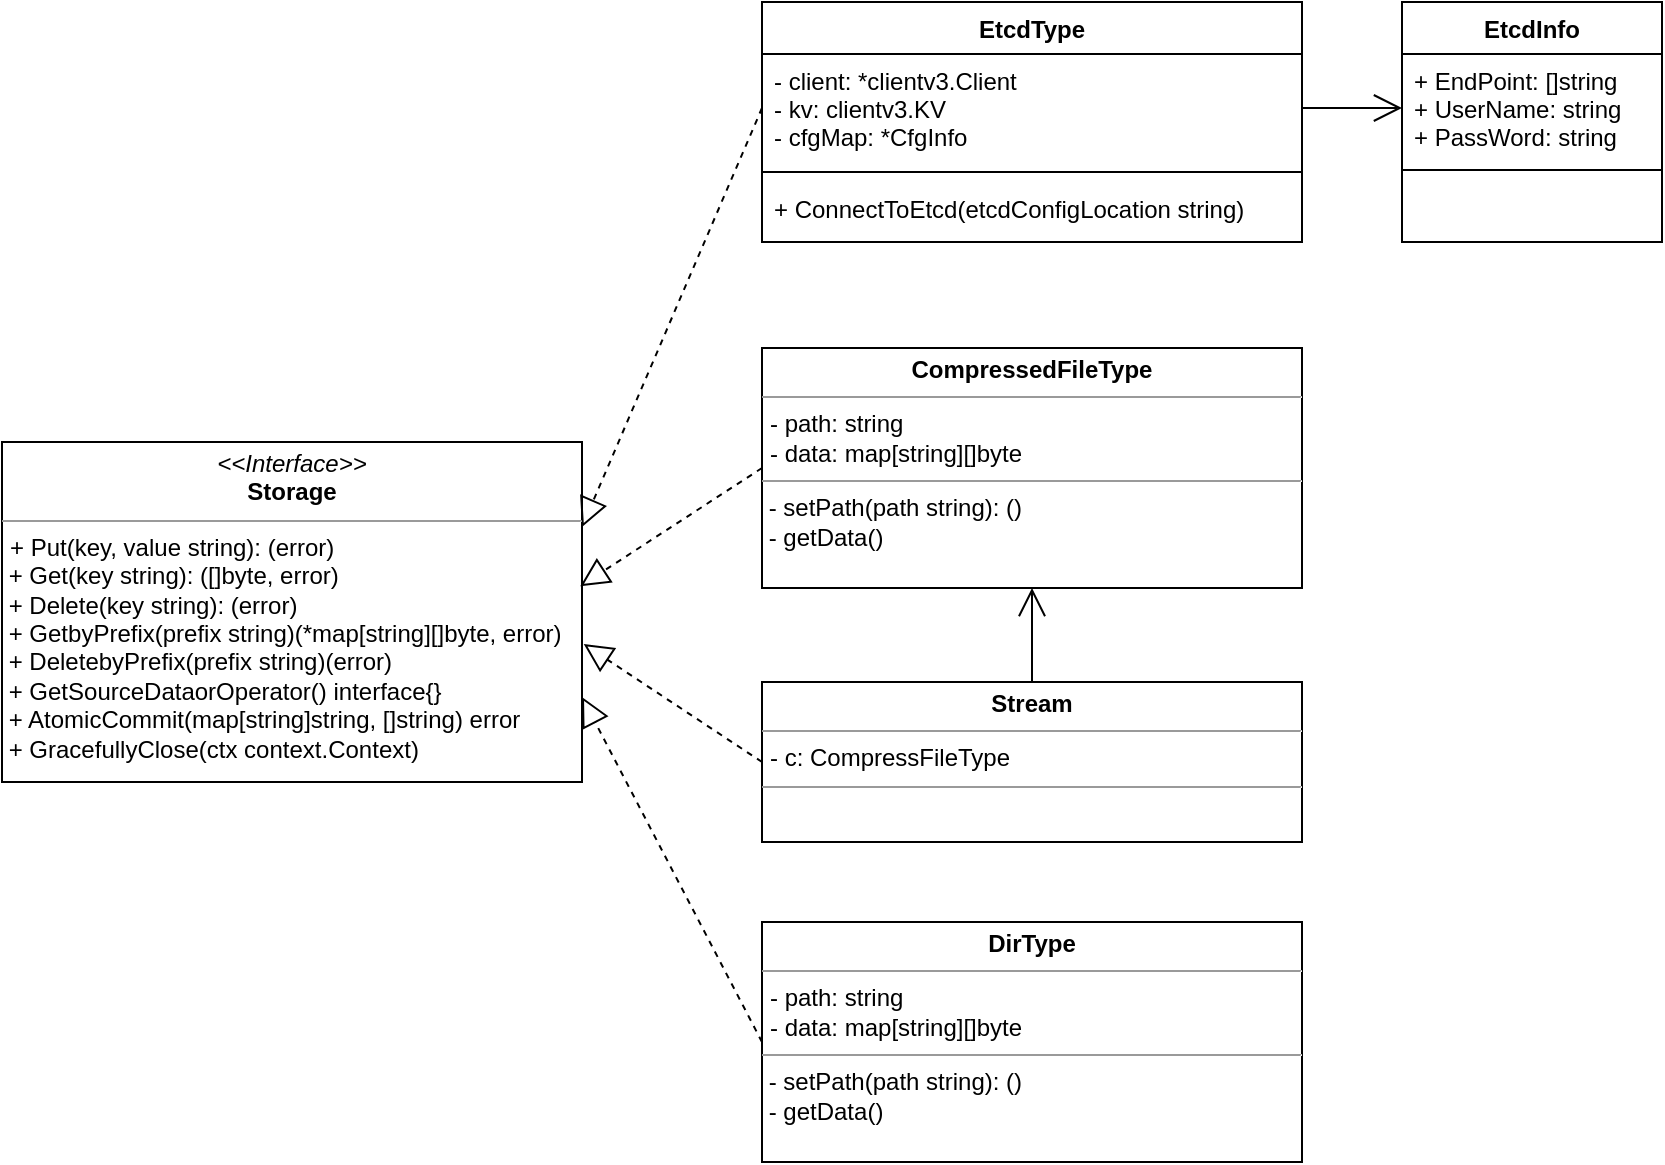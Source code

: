 <mxfile>
    <diagram id="RiXcb-yfPbVJRnUtqRZk" name="存储模块">
        <mxGraphModel dx="804" dy="641" grid="1" gridSize="10" guides="1" tooltips="1" connect="1" arrows="1" fold="1" page="1" pageScale="1" pageWidth="827" pageHeight="1169" math="0" shadow="0">
            <root>
                <mxCell id="aiT9Y8SS3V6xbdt7coZ7-0"/>
                <mxCell id="aiT9Y8SS3V6xbdt7coZ7-1" parent="aiT9Y8SS3V6xbdt7coZ7-0"/>
                <mxCell id="aiT9Y8SS3V6xbdt7coZ7-2" value="EtcdType" style="swimlane;fontStyle=1;align=center;verticalAlign=top;childLayout=stackLayout;horizontal=1;startSize=26;horizontalStack=0;resizeParent=1;resizeParentMax=0;resizeLast=0;collapsible=1;marginBottom=0;" parent="aiT9Y8SS3V6xbdt7coZ7-1" vertex="1">
                    <mxGeometry x="440" y="50" width="270" height="120" as="geometry"/>
                </mxCell>
                <mxCell id="aiT9Y8SS3V6xbdt7coZ7-3" value="- client: *clientv3.Client&#10;- kv: clientv3.KV &#10;- cfgMap: *CfgInfo" style="text;strokeColor=none;fillColor=none;align=left;verticalAlign=top;spacingLeft=4;spacingRight=4;overflow=hidden;rotatable=0;points=[[0,0.5],[1,0.5]];portConstraint=eastwest;" parent="aiT9Y8SS3V6xbdt7coZ7-2" vertex="1">
                    <mxGeometry y="26" width="270" height="54" as="geometry"/>
                </mxCell>
                <mxCell id="aiT9Y8SS3V6xbdt7coZ7-4" value="" style="line;strokeWidth=1;fillColor=none;align=left;verticalAlign=middle;spacingTop=-1;spacingLeft=3;spacingRight=3;rotatable=0;labelPosition=right;points=[];portConstraint=eastwest;" parent="aiT9Y8SS3V6xbdt7coZ7-2" vertex="1">
                    <mxGeometry y="80" width="270" height="10" as="geometry"/>
                </mxCell>
                <mxCell id="aiT9Y8SS3V6xbdt7coZ7-5" value="+ ConnectToEtcd(etcdConfigLocation string)" style="text;strokeColor=none;fillColor=none;align=left;verticalAlign=top;spacingLeft=4;spacingRight=4;overflow=hidden;rotatable=0;points=[[0,0.5],[1,0.5]];portConstraint=eastwest;" parent="aiT9Y8SS3V6xbdt7coZ7-2" vertex="1">
                    <mxGeometry y="90" width="270" height="30" as="geometry"/>
                </mxCell>
                <mxCell id="aiT9Y8SS3V6xbdt7coZ7-6" value="EtcdInfo" style="swimlane;fontStyle=1;align=center;verticalAlign=top;childLayout=stackLayout;horizontal=1;startSize=26;horizontalStack=0;resizeParent=1;resizeParentMax=0;resizeLast=0;collapsible=1;marginBottom=0;" parent="aiT9Y8SS3V6xbdt7coZ7-1" vertex="1">
                    <mxGeometry x="760" y="50" width="130" height="120" as="geometry"/>
                </mxCell>
                <mxCell id="aiT9Y8SS3V6xbdt7coZ7-7" value="+ EndPoint: []string&#10;+ UserName: string&#10;+ PassWord: string" style="text;strokeColor=none;fillColor=none;align=left;verticalAlign=top;spacingLeft=4;spacingRight=4;overflow=hidden;rotatable=0;points=[[0,0.5],[1,0.5]];portConstraint=eastwest;" parent="aiT9Y8SS3V6xbdt7coZ7-6" vertex="1">
                    <mxGeometry y="26" width="130" height="54" as="geometry"/>
                </mxCell>
                <mxCell id="aiT9Y8SS3V6xbdt7coZ7-8" value="" style="line;strokeWidth=1;fillColor=none;align=left;verticalAlign=middle;spacingTop=-1;spacingLeft=3;spacingRight=3;rotatable=0;labelPosition=right;points=[];portConstraint=eastwest;" parent="aiT9Y8SS3V6xbdt7coZ7-6" vertex="1">
                    <mxGeometry y="80" width="130" height="8" as="geometry"/>
                </mxCell>
                <mxCell id="aiT9Y8SS3V6xbdt7coZ7-9" value=" " style="text;strokeColor=none;fillColor=none;align=left;verticalAlign=top;spacingLeft=4;spacingRight=4;overflow=hidden;rotatable=0;points=[[0,0.5],[1,0.5]];portConstraint=eastwest;" parent="aiT9Y8SS3V6xbdt7coZ7-6" vertex="1">
                    <mxGeometry y="88" width="130" height="32" as="geometry"/>
                </mxCell>
                <mxCell id="aiT9Y8SS3V6xbdt7coZ7-10" value="" style="endArrow=open;endFill=1;endSize=12;html=1;entryX=0;entryY=0.5;entryDx=0;entryDy=0;exitX=1;exitY=0.5;exitDx=0;exitDy=0;" parent="aiT9Y8SS3V6xbdt7coZ7-1" source="aiT9Y8SS3V6xbdt7coZ7-3" target="aiT9Y8SS3V6xbdt7coZ7-7" edge="1">
                    <mxGeometry width="160" relative="1" as="geometry">
                        <mxPoint x="360" y="380" as="sourcePoint"/>
                        <mxPoint x="460" y="390" as="targetPoint"/>
                    </mxGeometry>
                </mxCell>
                <mxCell id="aiT9Y8SS3V6xbdt7coZ7-11" value="&lt;p style=&quot;margin: 0px ; margin-top: 4px ; text-align: center&quot;&gt;&lt;i&gt;&amp;lt;&amp;lt;Interface&amp;gt;&amp;gt;&lt;/i&gt;&lt;br&gt;&lt;b&gt;Storage&lt;/b&gt;&lt;/p&gt;&lt;hr size=&quot;1&quot;&gt;&lt;p style=&quot;margin: 0px ; margin-left: 4px&quot;&gt;+ Put(key, value string): (error)&lt;br&gt;&lt;/p&gt;&amp;nbsp;+ Get(key string): ([]byte, error)&lt;br&gt;&amp;nbsp;+ Delete(key string): (error)&lt;br&gt;&amp;nbsp;+ GetbyPrefix(prefix string)(*map[string][]byte, error)&lt;br&gt;&amp;nbsp;+ DeletebyPrefix(prefix string)(error)&lt;br&gt;&lt;span&gt;&amp;nbsp;+ GetSourceDataorOperator&lt;/span&gt;&lt;span&gt;() &lt;/span&gt;&lt;span&gt;interface&lt;/span&gt;&lt;span&gt;{}&lt;br&gt;&lt;/span&gt;&lt;span&gt;&amp;nbsp;+ AtomicCommit&lt;/span&gt;&lt;span&gt;(&lt;/span&gt;&lt;span&gt;map&lt;/span&gt;&lt;span&gt;[&lt;/span&gt;&lt;span&gt;string&lt;/span&gt;&lt;span&gt;]&lt;/span&gt;&lt;span&gt;string, &lt;/span&gt;&lt;span&gt;[]&lt;/span&gt;&lt;span&gt;string&lt;/span&gt;&lt;span&gt;) &lt;/span&gt;&lt;span&gt;error&lt;br&gt;&lt;/span&gt;&lt;span&gt;&amp;nbsp;+ GracefullyClose&lt;/span&gt;&lt;span&gt;(ctx &lt;/span&gt;&lt;span&gt;context&lt;/span&gt;&lt;span&gt;.&lt;/span&gt;&lt;span&gt;Context&lt;/span&gt;&lt;span&gt;)&lt;/span&gt;&lt;span&gt;&lt;br&gt;&lt;/span&gt;" style="verticalAlign=top;align=left;overflow=fill;fontSize=12;fontFamily=Helvetica;html=1;" parent="aiT9Y8SS3V6xbdt7coZ7-1" vertex="1">
                    <mxGeometry x="60" y="270" width="290" height="170" as="geometry"/>
                </mxCell>
                <mxCell id="aiT9Y8SS3V6xbdt7coZ7-12" value="&lt;p style=&quot;margin: 0px ; margin-top: 4px ; text-align: center&quot;&gt;&lt;b&gt;CompressedFileType&lt;/b&gt;&lt;/p&gt;&lt;hr size=&quot;1&quot;&gt;&lt;p style=&quot;margin: 0px ; margin-left: 4px&quot;&gt;- path: string&lt;/p&gt;&lt;p style=&quot;margin: 0px ; margin-left: 4px&quot;&gt;- data: map[string][]byte&lt;/p&gt;&lt;hr size=&quot;1&quot;&gt;&amp;nbsp;- setPath(path string): ()&lt;br&gt;&amp;nbsp;- getData()&lt;br&gt;&lt;p style=&quot;margin: 0px ; margin-left: 4px&quot;&gt;&lt;/p&gt;" style="verticalAlign=top;align=left;overflow=fill;fontSize=12;fontFamily=Helvetica;html=1;" parent="aiT9Y8SS3V6xbdt7coZ7-1" vertex="1">
                    <mxGeometry x="440" y="223" width="270" height="120" as="geometry"/>
                </mxCell>
                <mxCell id="aiT9Y8SS3V6xbdt7coZ7-13" value="" style="endArrow=block;dashed=1;endFill=0;endSize=12;html=1;exitX=0;exitY=0.5;exitDx=0;exitDy=0;entryX=0.997;entryY=0.424;entryDx=0;entryDy=0;entryPerimeter=0;" parent="aiT9Y8SS3V6xbdt7coZ7-1" source="aiT9Y8SS3V6xbdt7coZ7-12" target="aiT9Y8SS3V6xbdt7coZ7-11" edge="1">
                    <mxGeometry width="160" relative="1" as="geometry">
                        <mxPoint x="371" y="430" as="sourcePoint"/>
                        <mxPoint x="391" y="400" as="targetPoint"/>
                    </mxGeometry>
                </mxCell>
                <mxCell id="aiT9Y8SS3V6xbdt7coZ7-14" value="" style="endArrow=block;dashed=1;endFill=0;endSize=12;html=1;exitX=0;exitY=0.5;exitDx=0;exitDy=0;entryX=1;entryY=0.25;entryDx=0;entryDy=0;" parent="aiT9Y8SS3V6xbdt7coZ7-1" source="aiT9Y8SS3V6xbdt7coZ7-3" target="aiT9Y8SS3V6xbdt7coZ7-11" edge="1">
                    <mxGeometry width="160" relative="1" as="geometry">
                        <mxPoint x="640" y="410" as="sourcePoint"/>
                        <mxPoint x="495" y="360" as="targetPoint"/>
                    </mxGeometry>
                </mxCell>
                <mxCell id="6gVhReDfH6spzOIH_X76-0" value="&lt;p style=&quot;margin: 0px ; margin-top: 4px ; text-align: center&quot;&gt;&lt;b&gt;Stream&lt;/b&gt;&lt;/p&gt;&lt;hr size=&quot;1&quot;&gt;&lt;p style=&quot;margin: 0px ; margin-left: 4px&quot;&gt;- c: CompressFileType&lt;/p&gt;&lt;hr size=&quot;1&quot;&gt;&amp;nbsp;&lt;br&gt;&lt;p style=&quot;margin: 0px ; margin-left: 4px&quot;&gt;&lt;/p&gt;" style="verticalAlign=top;align=left;overflow=fill;fontSize=12;fontFamily=Helvetica;html=1;" vertex="1" parent="aiT9Y8SS3V6xbdt7coZ7-1">
                    <mxGeometry x="440" y="390" width="270" height="80" as="geometry"/>
                </mxCell>
                <mxCell id="6gVhReDfH6spzOIH_X76-1" value="" style="endArrow=block;dashed=1;endFill=0;endSize=12;html=1;exitX=0;exitY=0.5;exitDx=0;exitDy=0;entryX=1.003;entryY=0.594;entryDx=0;entryDy=0;entryPerimeter=0;" edge="1" parent="aiT9Y8SS3V6xbdt7coZ7-1" source="6gVhReDfH6spzOIH_X76-0" target="aiT9Y8SS3V6xbdt7coZ7-11">
                    <mxGeometry width="160" relative="1" as="geometry">
                        <mxPoint x="450" y="293" as="sourcePoint"/>
                        <mxPoint x="390" y="380" as="targetPoint"/>
                    </mxGeometry>
                </mxCell>
                <mxCell id="6gVhReDfH6spzOIH_X76-2" value="" style="endArrow=open;endFill=1;endSize=12;html=1;entryX=0.5;entryY=1;entryDx=0;entryDy=0;exitX=0.5;exitY=0;exitDx=0;exitDy=0;" edge="1" parent="aiT9Y8SS3V6xbdt7coZ7-1" source="6gVhReDfH6spzOIH_X76-0" target="aiT9Y8SS3V6xbdt7coZ7-12">
                    <mxGeometry width="160" relative="1" as="geometry">
                        <mxPoint x="720" y="113" as="sourcePoint"/>
                        <mxPoint x="770" y="113" as="targetPoint"/>
                    </mxGeometry>
                </mxCell>
                <mxCell id="6gVhReDfH6spzOIH_X76-3" value="&lt;p style=&quot;margin: 0px ; margin-top: 4px ; text-align: center&quot;&gt;&lt;b&gt;DirType&lt;/b&gt;&lt;/p&gt;&lt;hr size=&quot;1&quot;&gt;&lt;p style=&quot;margin: 0px ; margin-left: 4px&quot;&gt;- path: string&lt;/p&gt;&lt;p style=&quot;margin: 0px ; margin-left: 4px&quot;&gt;- data: map[string][]byte&lt;/p&gt;&lt;hr size=&quot;1&quot;&gt;&amp;nbsp;- setPath(path string): ()&lt;br&gt;&amp;nbsp;- getData()&lt;br&gt;&lt;p style=&quot;margin: 0px ; margin-left: 4px&quot;&gt;&lt;/p&gt;" style="verticalAlign=top;align=left;overflow=fill;fontSize=12;fontFamily=Helvetica;html=1;" vertex="1" parent="aiT9Y8SS3V6xbdt7coZ7-1">
                    <mxGeometry x="440" y="510" width="270" height="120" as="geometry"/>
                </mxCell>
                <mxCell id="6gVhReDfH6spzOIH_X76-4" value="" style="endArrow=block;dashed=1;endFill=0;endSize=12;html=1;exitX=0;exitY=0.5;exitDx=0;exitDy=0;entryX=1;entryY=0.75;entryDx=0;entryDy=0;" edge="1" parent="aiT9Y8SS3V6xbdt7coZ7-1" source="6gVhReDfH6spzOIH_X76-3" target="aiT9Y8SS3V6xbdt7coZ7-11">
                    <mxGeometry width="160" relative="1" as="geometry">
                        <mxPoint x="450" y="440" as="sourcePoint"/>
                        <mxPoint x="380" y="365" as="targetPoint"/>
                    </mxGeometry>
                </mxCell>
            </root>
        </mxGraphModel>
    </diagram>
    <diagram id="6Ubau6sDZ9KMAuzxYlU1" name="处理模块">
        <mxGraphModel dx="804" dy="641" grid="1" gridSize="10" guides="1" tooltips="1" connect="1" arrows="1" fold="1" page="1" pageScale="1" pageWidth="827" pageHeight="1169" math="0" shadow="0">
            <root>
                <mxCell id="xBRMZypvhE1oIilc9Mxb-0"/>
                <mxCell id="xBRMZypvhE1oIilc9Mxb-1" parent="xBRMZypvhE1oIilc9Mxb-0"/>
                <mxCell id="xBRMZypvhE1oIilc9Mxb-2" value="&lt;p style=&quot;margin: 0px ; margin-top: 4px ; text-align: center&quot;&gt;&lt;i&gt;&amp;lt;&amp;lt;Interface&amp;gt;&amp;gt;&lt;/i&gt;&lt;br&gt;&lt;b&gt;ConfigCenterServer&lt;/b&gt;&lt;/p&gt;&lt;hr size=&quot;1&quot;&gt;&lt;p style=&quot;margin: 0px ; margin-left: 4px&quot;&gt;&lt;span style=&quot;background-color: rgb(255 , 255 , 255)&quot;&gt;+ GET(context.Context, *CfgReq) (*CfgResp, error)&lt;/span&gt;&lt;br&gt;&lt;/p&gt;&amp;nbsp;+ POS&lt;span style=&quot;background-color: rgb(255 , 255 , 255)&quot;&gt;T(context.Context, *CfgReq) (*CfgResp, error)&lt;/span&gt;&lt;br&gt;&amp;nbsp;+&amp;nbsp;&lt;span style=&quot;background-color: rgb(255 , 255 , 255)&quot;&gt;DELETE(context.Context, *CfgReq) (*CfgResp, error)&lt;/span&gt;&lt;br&gt;&amp;nbsp;+&amp;nbsp;&lt;span style=&quot;background-color: rgb(255 , 255 , 255)&quot;&gt;PUT(context.Context, *CfgReq) (*CfgResp, error)&lt;/span&gt;" style="verticalAlign=top;align=left;overflow=fill;fontSize=12;fontFamily=Helvetica;html=1;" parent="xBRMZypvhE1oIilc9Mxb-1" vertex="1">
                    <mxGeometry x="210" y="90" width="301" height="140" as="geometry"/>
                </mxCell>
                <mxCell id="xBRMZypvhE1oIilc9Mxb-3" value="&lt;p style=&quot;margin: 0px ; margin-top: 4px ; text-align: center&quot;&gt;&lt;b&gt;Manager&lt;/b&gt;&lt;/p&gt;&lt;hr size=&quot;1&quot;&gt;&lt;p style=&quot;margin: 0px ; margin-left: 4px&quot;&gt;- grpcInfo grpcInfoStruct&lt;/p&gt;&lt;hr size=&quot;1&quot;&gt;&lt;br&gt;&lt;p style=&quot;margin: 0px ; margin-left: 4px&quot;&gt;&lt;/p&gt;" style="verticalAlign=top;align=left;overflow=fill;fontSize=12;fontFamily=Helvetica;html=1;" parent="xBRMZypvhE1oIilc9Mxb-1" vertex="1">
                    <mxGeometry x="210" y="290" width="300" height="110" as="geometry"/>
                </mxCell>
                <mxCell id="xBRMZypvhE1oIilc9Mxb-4" value="" style="endArrow=block;dashed=1;endFill=0;endSize=12;html=1;exitX=0.5;exitY=0;exitDx=0;exitDy=0;entryX=0.5;entryY=1;entryDx=0;entryDy=0;" parent="xBRMZypvhE1oIilc9Mxb-1" source="xBRMZypvhE1oIilc9Mxb-3" target="xBRMZypvhE1oIilc9Mxb-2" edge="1">
                    <mxGeometry width="160" relative="1" as="geometry">
                        <mxPoint x="300" y="250" as="sourcePoint"/>
                        <mxPoint x="320" y="220" as="targetPoint"/>
                    </mxGeometry>
                </mxCell>
                <mxCell id="xBRMZypvhE1oIilc9Mxb-5" value="grpcInfoStruct" style="swimlane;fontStyle=0;childLayout=stackLayout;horizontal=1;startSize=26;fillColor=none;horizontalStack=0;resizeParent=1;resizeParentMax=0;resizeLast=0;collapsible=1;marginBottom=0;" parent="xBRMZypvhE1oIilc9Mxb-1" vertex="1">
                    <mxGeometry x="211" y="460" width="300" height="52" as="geometry">
                        <mxRectangle x="210" y="410" width="90" height="26" as="alternateBounds"/>
                    </mxGeometry>
                </mxCell>
                <mxCell id="xBRMZypvhE1oIilc9Mxb-6" value="+ Port: string" style="text;strokeColor=none;fillColor=none;align=left;verticalAlign=top;spacingLeft=4;spacingRight=4;overflow=hidden;rotatable=0;points=[[0,0.5],[1,0.5]];portConstraint=eastwest;" parent="xBRMZypvhE1oIilc9Mxb-5" vertex="1">
                    <mxGeometry y="26" width="300" height="26" as="geometry"/>
                </mxCell>
                <mxCell id="xBRMZypvhE1oIilc9Mxb-7" value="" style="endArrow=open;endFill=1;endSize=12;html=1;entryX=0.5;entryY=1;entryDx=0;entryDy=0;exitX=0.5;exitY=0;exitDx=0;exitDy=0;" parent="xBRMZypvhE1oIilc9Mxb-1" source="xBRMZypvhE1oIilc9Mxb-5" target="xBRMZypvhE1oIilc9Mxb-3" edge="1">
                    <mxGeometry width="160" relative="1" as="geometry">
                        <mxPoint x="405" y="420" as="sourcePoint"/>
                        <mxPoint x="405" y="470" as="targetPoint"/>
                    </mxGeometry>
                </mxCell>
                <mxCell id="UJzDo5l6SIqXAO3de2hi-0" value="- GetLatestConfigByEnvNum(*CfgResp, error)" style="text;strokeColor=none;fillColor=none;align=left;verticalAlign=top;spacingLeft=4;spacingRight=4;overflow=hidden;rotatable=0;points=[[0,0.5],[1,0.5]];portConstraint=eastwest;" vertex="1" parent="xBRMZypvhE1oIilc9Mxb-1">
                    <mxGeometry x="210" y="190" width="290" height="40" as="geometry"/>
                </mxCell>
            </root>
        </mxGraphModel>
    </diagram>
    <diagram id="qN6X6nAa-0SpQ1tWMJ5d" name="包图">
        <mxGraphModel dx="804" dy="1810" grid="1" gridSize="10" guides="1" tooltips="1" connect="1" arrows="1" fold="1" page="1" pageScale="1" pageWidth="827" pageHeight="1169" math="0" shadow="0">
            <root>
                <mxCell id="xpSz9GhFGafdxFEDkjYd-0"/>
                <mxCell id="xpSz9GhFGafdxFEDkjYd-1" parent="xpSz9GhFGafdxFEDkjYd-0"/>
                <mxCell id="xpSz9GhFGafdxFEDkjYd-2" value="" style="shape=folder;fontStyle=1;spacingTop=10;tabWidth=70;tabHeight=30;tabPosition=left;html=1;" parent="xpSz9GhFGafdxFEDkjYd-1" vertex="1">
                    <mxGeometry x="7.5" y="-70" width="320" height="220" as="geometry"/>
                </mxCell>
                <mxCell id="xpSz9GhFGafdxFEDkjYd-3" value="service" style="text;align=center;fontStyle=1;verticalAlign=middle;spacingLeft=3;spacingRight=3;strokeColor=none;rotatable=0;points=[[0,0.5],[1,0.5]];portConstraint=eastwest;" parent="xpSz9GhFGafdxFEDkjYd-1" vertex="1">
                    <mxGeometry x="7.5" y="-70" width="70" height="30" as="geometry"/>
                </mxCell>
                <mxCell id="xpSz9GhFGafdxFEDkjYd-4" value="- manage: Manager" style="text;strokeColor=none;fillColor=none;align=left;verticalAlign=top;spacingLeft=4;spacingRight=4;overflow=hidden;rotatable=0;points=[[0,0.5],[1,0.5]];portConstraint=eastwest;" parent="xpSz9GhFGafdxFEDkjYd-1" vertex="1">
                    <mxGeometry x="7.5" y="-40" width="200" height="26" as="geometry"/>
                </mxCell>
                <mxCell id="xpSz9GhFGafdxFEDkjYd-5" value="- get(content.Context, *Cfgreq): (error, []string, []byte)" style="text;strokeColor=none;fillColor=none;align=left;verticalAlign=top;spacingLeft=4;spacingRight=4;overflow=hidden;rotatable=0;points=[[0,0.5],[1,0.5]];portConstraint=eastwest;" parent="xpSz9GhFGafdxFEDkjYd-1" vertex="1">
                    <mxGeometry x="7.5" y="-20" width="330" height="26" as="geometry"/>
                </mxCell>
                <mxCell id="xpSz9GhFGafdxFEDkjYd-6" value="- put(content.Context, *Cfgreq): (error, []string, []byte)" style="text;strokeColor=none;fillColor=none;align=left;verticalAlign=top;spacingLeft=4;spacingRight=4;overflow=hidden;rotatable=0;points=[[0,0.5],[1,0.5]];portConstraint=eastwest;" parent="xpSz9GhFGafdxFEDkjYd-1" vertex="1">
                    <mxGeometry x="7.5" width="330" height="26" as="geometry"/>
                </mxCell>
                <mxCell id="xpSz9GhFGafdxFEDkjYd-7" value="- post(content.Context, *Cfgreq): (error, []string, []byte)" style="text;strokeColor=none;fillColor=none;align=left;verticalAlign=top;spacingLeft=4;spacingRight=4;overflow=hidden;rotatable=0;points=[[0,0.5],[1,0.5]];portConstraint=eastwest;" parent="xpSz9GhFGafdxFEDkjYd-1" vertex="1">
                    <mxGeometry x="7.5" y="17" width="310" height="26" as="geometry"/>
                </mxCell>
                <mxCell id="xpSz9GhFGafdxFEDkjYd-8" value="- delete(content.Context, *Cfgreq): (error, []string, []byte)" style="text;strokeColor=none;fillColor=none;align=left;verticalAlign=top;spacingLeft=4;spacingRight=4;overflow=hidden;rotatable=0;points=[[0,0.5],[1,0.5]];portConstraint=eastwest;" parent="xpSz9GhFGafdxFEDkjYd-1" vertex="1">
                    <mxGeometry x="7.5" y="40" width="330" height="26" as="geometry"/>
                </mxCell>
                <mxCell id="xpSz9GhFGafdxFEDkjYd-9" value="" style="shape=folder;fontStyle=1;spacingTop=10;tabWidth=70;tabHeight=30;tabPosition=left;html=1;" parent="xpSz9GhFGafdxFEDkjYd-1" vertex="1">
                    <mxGeometry x="440" y="540" width="210" height="80" as="geometry"/>
                </mxCell>
                <mxCell id="xpSz9GhFGafdxFEDkjYd-10" value="" style="shape=folder;fontStyle=1;spacingTop=10;tabWidth=70;tabHeight=30;tabPosition=left;html=1;treeMoving=1;" parent="xpSz9GhFGafdxFEDkjYd-1" vertex="1">
                    <mxGeometry x="7.5" y="280" width="315" height="120" as="geometry"/>
                </mxCell>
                <mxCell id="xpSz9GhFGafdxFEDkjYd-11" value="Global:&#10; log" style="text;align=center;fontStyle=1;verticalAlign=middle;spacingLeft=3;spacingRight=3;strokeColor=none;rotatable=0;points=[[0,0.5],[1,0.5]];portConstraint=eastwest;treeMoving=1;" parent="xpSz9GhFGafdxFEDkjYd-1" vertex="1">
                    <mxGeometry x="7.5" y="280" width="70" height="30" as="geometry"/>
                </mxCell>
                <mxCell id="xpSz9GhFGafdxFEDkjYd-12" value="- logRec:  *Logger" style="text;strokeColor=none;fillColor=none;align=left;verticalAlign=top;spacingLeft=4;spacingRight=4;overflow=hidden;rotatable=0;points=[[0,0.5],[1,0.5]];portConstraint=eastwest;treeMoving=1;" parent="xpSz9GhFGafdxFEDkjYd-1" vertex="1">
                    <mxGeometry x="7.5" y="310" width="200" height="26" as="geometry"/>
                </mxCell>
                <mxCell id="xpSz9GhFGafdxFEDkjYd-13" value="+ NewManager(grpcConfigLocation string): (error)" style="text;strokeColor=none;fillColor=none;align=left;verticalAlign=top;spacingLeft=4;spacingRight=4;overflow=hidden;rotatable=0;points=[[0,0.5],[1,0.5]];portConstraint=eastwest;" parent="xpSz9GhFGafdxFEDkjYd-1" vertex="1">
                    <mxGeometry x="7.5" y="60" width="330" height="26" as="geometry"/>
                </mxCell>
                <mxCell id="xpSz9GhFGafdxFEDkjYd-14" value="+ NewLogger(logConfigLocation string): (error)" style="text;strokeColor=none;fillColor=none;align=left;verticalAlign=top;spacingLeft=4;spacingRight=4;overflow=hidden;rotatable=0;points=[[0,0.5],[1,0.5]];portConstraint=eastwest;treeMoving=1;" parent="xpSz9GhFGafdxFEDkjYd-1" vertex="1">
                    <mxGeometry x="7.5" y="327" width="280" height="26" as="geometry"/>
                </mxCell>
                <mxCell id="xpSz9GhFGafdxFEDkjYd-15" value="+ Zap(): (*zap.Logger)" style="text;strokeColor=none;fillColor=none;align=left;verticalAlign=top;spacingLeft=4;spacingRight=4;overflow=hidden;rotatable=0;points=[[0,0.5],[1,0.5]];portConstraint=eastwest;treeMoving=1;" parent="xpSz9GhFGafdxFEDkjYd-1" vertex="1">
                    <mxGeometry x="7.5" y="350" width="280" height="26" as="geometry"/>
                </mxCell>
                <mxCell id="xpSz9GhFGafdxFEDkjYd-16" value="+ Sugar(): (*zap.SugaredLogger)" style="text;strokeColor=none;fillColor=none;align=left;verticalAlign=top;spacingLeft=4;spacingRight=4;overflow=hidden;rotatable=0;points=[[0,0.5],[1,0.5]];portConstraint=eastwest;treeMoving=1;" parent="xpSz9GhFGafdxFEDkjYd-1" vertex="1">
                    <mxGeometry x="7.5" y="370" width="280" height="26" as="geometry"/>
                </mxCell>
                <mxCell id="xpSz9GhFGafdxFEDkjYd-17" value="" style="shape=folder;fontStyle=1;spacingTop=10;tabWidth=70;tabHeight=30;tabPosition=left;html=1;treeMoving=1;treeFolding=0;" parent="xpSz9GhFGafdxFEDkjYd-1" vertex="1">
                    <mxGeometry x="440" y="298" width="360" height="84.5" as="geometry"/>
                </mxCell>
                <mxCell id="xpSz9GhFGafdxFEDkjYd-18" value="repository" style="text;align=center;fontStyle=1;verticalAlign=middle;spacingLeft=3;spacingRight=3;strokeColor=none;rotatable=0;points=[[0,0.5],[1,0.5]];portConstraint=eastwest;treeMoving=1;treeFolding=0;" parent="xpSz9GhFGafdxFEDkjYd-1" vertex="1">
                    <mxGeometry x="440" y="298" width="70" height="30" as="geometry"/>
                </mxCell>
                <mxCell id="xpSz9GhFGafdxFEDkjYd-19" value="+ Src:  Storage" style="text;strokeColor=none;fillColor=none;align=left;verticalAlign=top;spacingLeft=4;spacingRight=4;overflow=hidden;rotatable=0;points=[[0,0.5],[1,0.5]];portConstraint=eastwest;treeMoving=1;treeFolding=0;" parent="xpSz9GhFGafdxFEDkjYd-1" vertex="1">
                    <mxGeometry x="440" y="328" width="200" height="26" as="geometry"/>
                </mxCell>
                <mxCell id="xpSz9GhFGafdxFEDkjYd-20" value="+ NewStorage(dataSouraceType, config string): error" style="text;strokeColor=none;fillColor=none;align=left;verticalAlign=top;spacingLeft=4;spacingRight=4;overflow=hidden;rotatable=0;points=[[0,0.5],[1,0.5]];portConstraint=eastwest;treeMoving=1;treeFolding=0;" parent="xpSz9GhFGafdxFEDkjYd-1" vertex="1">
                    <mxGeometry x="440" y="354" width="320" height="26" as="geometry"/>
                </mxCell>
                <mxCell id="xpSz9GhFGafdxFEDkjYd-21" value="utilFuncs" style="shape=folder;fontStyle=1;spacingTop=10;tabWidth=70;tabHeight=27;tabPosition=left;html=1;" parent="xpSz9GhFGafdxFEDkjYd-1" vertex="1">
                    <mxGeometry x="440" y="-70" width="360" height="100" as="geometry"/>
                </mxCell>
                <mxCell id="xpSz9GhFGafdxFEDkjYd-22" value="util" style="text;align=center;fontStyle=1;verticalAlign=middle;spacingLeft=3;spacingRight=3;strokeColor=none;rotatable=0;points=[[0,0.5],[1,0.5]];portConstraint=eastwest;" parent="xpSz9GhFGafdxFEDkjYd-1" vertex="1">
                    <mxGeometry x="440" y="-70" width="70" height="30" as="geometry"/>
                </mxCell>
                <mxCell id="xpSz9GhFGafdxFEDkjYd-23" value="pb" style="text;align=center;fontStyle=1;verticalAlign=middle;spacingLeft=3;spacingRight=3;strokeColor=none;rotatable=0;points=[[0,0.5],[1,0.5]];portConstraint=eastwest;" parent="xpSz9GhFGafdxFEDkjYd-1" vertex="1">
                    <mxGeometry x="440" y="540" width="70" height="30" as="geometry"/>
                </mxCell>
                <mxCell id="xpSz9GhFGafdxFEDkjYd-24" value="&lt;interface&gt;: ConfigCenterServer" style="text;strokeColor=none;fillColor=none;align=left;verticalAlign=top;spacingLeft=4;spacingRight=4;overflow=hidden;rotatable=0;points=[[0,0.5],[1,0.5]];portConstraint=eastwest;" parent="xpSz9GhFGafdxFEDkjYd-1" vertex="1">
                    <mxGeometry x="450" y="570" width="190" height="26" as="geometry"/>
                </mxCell>
                <mxCell id="xpSz9GhFGafdxFEDkjYd-25" value="&lt;interface&gt;: ConfigCenterClient" style="text;strokeColor=none;fillColor=none;align=left;verticalAlign=top;spacingLeft=4;spacingRight=4;overflow=hidden;rotatable=0;points=[[0,0.5],[1,0.5]];portConstraint=eastwest;" parent="xpSz9GhFGafdxFEDkjYd-1" vertex="1">
                    <mxGeometry x="450" y="590" width="190" height="26" as="geometry"/>
                </mxCell>
                <mxCell id="xpSz9GhFGafdxFEDkjYd-26" value="" style="endArrow=open;endSize=12;dashed=1;html=1;exitX=0;exitY=0;exitDx=320;exitDy=100;exitPerimeter=0;entryX=0;entryY=0;entryDx=0;entryDy=74.5;entryPerimeter=0;" parent="xpSz9GhFGafdxFEDkjYd-1" source="xpSz9GhFGafdxFEDkjYd-2" target="xpSz9GhFGafdxFEDkjYd-29" edge="1">
                    <mxGeometry width="160" relative="1" as="geometry">
                        <mxPoint x="210" y="330" as="sourcePoint"/>
                        <mxPoint x="160" y="320" as="targetPoint"/>
                    </mxGeometry>
                </mxCell>
                <mxCell id="xpSz9GhFGafdxFEDkjYd-27" value="" style="endArrow=open;endSize=12;dashed=1;html=1;exitX=0;exitY=0;exitDx=320;exitDy=100;exitPerimeter=0;entryX=0;entryY=0;entryDx=0;entryDy=63.5;entryPerimeter=0;" parent="xpSz9GhFGafdxFEDkjYd-1" source="xpSz9GhFGafdxFEDkjYd-2" target="xpSz9GhFGafdxFEDkjYd-21" edge="1">
                    <mxGeometry width="160" relative="1" as="geometry">
                        <mxPoint x="320" y="280" as="sourcePoint"/>
                        <mxPoint x="400" as="targetPoint"/>
                    </mxGeometry>
                </mxCell>
                <mxCell id="xpSz9GhFGafdxFEDkjYd-28" value="" style="endArrow=open;endSize=12;dashed=1;html=1;entryX=0;entryY=0.26;entryDx=0;entryDy=0;exitX=0;exitY=0;exitDx=320;exitDy=100;exitPerimeter=0;entryPerimeter=0;" parent="xpSz9GhFGafdxFEDkjYd-1" source="xpSz9GhFGafdxFEDkjYd-2" edge="1" target="xpSz9GhFGafdxFEDkjYd-20">
                    <mxGeometry width="160" relative="1" as="geometry">
                        <mxPoint x="380" y="200" as="sourcePoint"/>
                        <mxPoint x="440" y="314.5" as="targetPoint"/>
                    </mxGeometry>
                </mxCell>
                <mxCell id="xpSz9GhFGafdxFEDkjYd-29" value="" style="shape=folder;fontStyle=1;spacingTop=10;tabWidth=70;tabHeight=30;tabPosition=left;html=1;" parent="xpSz9GhFGafdxFEDkjYd-1" vertex="1">
                    <mxGeometry x="440" y="73.5" width="360" height="186.5" as="geometry"/>
                </mxCell>
                <mxCell id="xpSz9GhFGafdxFEDkjYd-30" value="generation" style="text;align=center;fontStyle=1;verticalAlign=middle;spacingLeft=3;spacingRight=3;strokeColor=none;rotatable=0;points=[[0,0.5],[1,0.5]];portConstraint=eastwest;" parent="xpSz9GhFGafdxFEDkjYd-1" vertex="1">
                    <mxGeometry x="440" y="73.5" width="70" height="30" as="geometry"/>
                </mxCell>
                <mxCell id="xpSz9GhFGafdxFEDkjYd-31" value="+ Generate()&#10;+ GenerateDeploymentInfo()&#10;+ GenerateTopicInfo()&#10;+ FillTemplates()&#10;+ FinishResMap&#10;- isIpv4Legal()&#10;- checkPort() &#10;- sortRawData()&#10;- addThirdPartFiles()&#10;" style="text;strokeColor=none;fillColor=none;align=left;verticalAlign=top;spacingLeft=4;spacingRight=4;overflow=hidden;rotatable=0;points=[[0,0.5],[1,0.5]];portConstraint=eastwest;treeMoving=1;treeFolding=0;" parent="xpSz9GhFGafdxFEDkjYd-1" vertex="1">
                    <mxGeometry x="440" y="103.5" width="356" height="136.5" as="geometry"/>
                </mxCell>
                <mxCell id="xpSz9GhFGafdxFEDkjYd-32" value="" style="endArrow=open;endSize=12;dashed=1;html=1;exitX=0;exitY=0;exitDx=320;exitDy=100;exitPerimeter=0;entryX=0;entryY=0;entryDx=0;entryDy=55;entryPerimeter=0;" parent="xpSz9GhFGafdxFEDkjYd-1" source="xpSz9GhFGafdxFEDkjYd-2" target="xpSz9GhFGafdxFEDkjYd-9" edge="1">
                    <mxGeometry width="160" relative="1" as="geometry">
                        <mxPoint x="330" y="280" as="sourcePoint"/>
                        <mxPoint x="390" y="520" as="targetPoint"/>
                    </mxGeometry>
                </mxCell>
                <mxCell id="xpSz9GhFGafdxFEDkjYd-33" value="" style="endArrow=open;endSize=12;dashed=1;html=1;entryX=0.5;entryY=1;entryDx=0;entryDy=0;entryPerimeter=0;exitX=0.5;exitY=0.142;exitDx=0;exitDy=0;exitPerimeter=0;" parent="xpSz9GhFGafdxFEDkjYd-1" source="xpSz9GhFGafdxFEDkjYd-29" target="xpSz9GhFGafdxFEDkjYd-21" edge="1">
                    <mxGeometry width="160" relative="1" as="geometry">
                        <mxPoint x="360" y="-32" as="sourcePoint"/>
                        <mxPoint x="590" y="68" as="targetPoint"/>
                    </mxGeometry>
                </mxCell>
                <mxCell id="xpSz9GhFGafdxFEDkjYd-34" value="" style="endArrow=open;endSize=12;dashed=1;html=1;exitX=0.5;exitY=1;exitDx=0;exitDy=0;exitPerimeter=0;entryX=0.503;entryY=0.367;entryDx=0;entryDy=0;entryPerimeter=0;" parent="xpSz9GhFGafdxFEDkjYd-1" source="xpSz9GhFGafdxFEDkjYd-29" edge="1" target="xpSz9GhFGafdxFEDkjYd-17">
                    <mxGeometry width="160" relative="1" as="geometry">
                        <mxPoint x="340" y="190" as="sourcePoint"/>
                        <mxPoint x="660" y="290" as="targetPoint"/>
                    </mxGeometry>
                </mxCell>
                <mxCell id="xpSz9GhFGafdxFEDkjYd-35" value="+ GetGrpcInfo(): (*grpcInfoStruct)" style="text;strokeColor=none;fillColor=none;align=left;verticalAlign=top;spacingLeft=4;spacingRight=4;overflow=hidden;rotatable=0;points=[[0,0.5],[1,0.5]];portConstraint=eastwest;" parent="xpSz9GhFGafdxFEDkjYd-1" vertex="1">
                    <mxGeometry x="7.5" y="80" width="330" height="26" as="geometry"/>
                </mxCell>
                <mxCell id="xpSz9GhFGafdxFEDkjYd-36" value="" style="shape=folder;fontStyle=1;spacingTop=10;tabWidth=70;tabHeight=30;tabPosition=left;html=1;" parent="xpSz9GhFGafdxFEDkjYd-1" vertex="1">
                    <mxGeometry x="440" y="406.5" width="360" height="113.5" as="geometry"/>
                </mxCell>
                <mxCell id="xpSz9GhFGafdxFEDkjYd-37" value="datasource" style="text;align=center;fontStyle=1;verticalAlign=middle;spacingLeft=3;spacingRight=3;strokeColor=none;rotatable=0;points=[[0,0.5],[1,0.5]];portConstraint=eastwest;" parent="xpSz9GhFGafdxFEDkjYd-1" vertex="1">
                    <mxGeometry x="440" y="405.5" width="70" height="30" as="geometry"/>
                </mxCell>
                <mxCell id="xpSz9GhFGafdxFEDkjYd-38" value="" style="endArrow=open;endSize=12;dashed=1;html=1;exitX=0.5;exitY=1;exitDx=0;exitDy=0;exitPerimeter=0;" parent="xpSz9GhFGafdxFEDkjYd-1" source="xpSz9GhFGafdxFEDkjYd-17" edge="1">
                    <mxGeometry width="160" relative="1" as="geometry">
                        <mxPoint x="610" y="390" as="sourcePoint"/>
                        <mxPoint x="618" y="436" as="targetPoint"/>
                    </mxGeometry>
                </mxCell>
                <mxCell id="xpSz9GhFGafdxFEDkjYd-39" value="&lt;struct&gt;: EtcdType" style="text;strokeColor=none;fillColor=none;align=left;verticalAlign=top;spacingLeft=4;spacingRight=4;overflow=hidden;rotatable=0;points=[[0,0.5],[1,0.5]];portConstraint=eastwest;" parent="xpSz9GhFGafdxFEDkjYd-1" vertex="1">
                    <mxGeometry x="450" y="438" width="190" height="26" as="geometry"/>
                </mxCell>
                <mxCell id="xpSz9GhFGafdxFEDkjYd-40" value="&lt;struct&gt;: CompressedFileType" style="text;strokeColor=none;fillColor=none;align=left;verticalAlign=top;spacingLeft=4;spacingRight=4;overflow=hidden;rotatable=0;points=[[0,0.5],[1,0.5]];portConstraint=eastwest;" parent="xpSz9GhFGafdxFEDkjYd-1" vertex="1">
                    <mxGeometry x="450" y="455.5" width="190" height="26" as="geometry"/>
                </mxCell>
                <mxCell id="tt1kXC6aRuo4vZzwks_e-0" value="pubiic const definition" style="shape=folder;fontStyle=1;spacingTop=10;tabWidth=70;tabHeight=30;tabPosition=left;html=1;treeMoving=1;" vertex="1" parent="xpSz9GhFGafdxFEDkjYd-1">
                    <mxGeometry x="7.5" y="500" width="315" height="120" as="geometry"/>
                </mxCell>
                <mxCell id="tt1kXC6aRuo4vZzwks_e-1" value="Global: &#10;define" style="text;align=center;fontStyle=1;verticalAlign=middle;spacingLeft=3;spacingRight=3;strokeColor=none;rotatable=0;points=[[0,0.5],[1,0.5]];portConstraint=eastwest;treeMoving=1;" vertex="1" parent="xpSz9GhFGafdxFEDkjYd-1">
                    <mxGeometry x="7.5" y="500" width="70" height="30" as="geometry"/>
                </mxCell>
                <mxCell id="tt1kXC6aRuo4vZzwks_e-2" value="&lt;struct&gt;: Stream" style="text;strokeColor=none;fillColor=none;align=left;verticalAlign=top;spacingLeft=4;spacingRight=4;overflow=hidden;rotatable=0;points=[[0,0.5],[1,0.5]];portConstraint=eastwest;" vertex="1" parent="xpSz9GhFGafdxFEDkjYd-1">
                    <mxGeometry x="450" y="474" width="190" height="26" as="geometry"/>
                </mxCell>
                <mxCell id="tt1kXC6aRuo4vZzwks_e-3" value="&lt;struct&gt;: DirType" style="text;strokeColor=none;fillColor=none;align=left;verticalAlign=top;spacingLeft=4;spacingRight=4;overflow=hidden;rotatable=0;points=[[0,0.5],[1,0.5]];portConstraint=eastwest;" vertex="1" parent="xpSz9GhFGafdxFEDkjYd-1">
                    <mxGeometry x="450" y="490" width="190" height="26" as="geometry"/>
                </mxCell>
                <mxCell id="tt1kXC6aRuo4vZzwks_e-4" value="- getLatestConfigByEnvNum&#10;(content.Context, *Cfgreq): (error, []string, []byte)" style="text;strokeColor=none;fillColor=none;align=left;verticalAlign=top;spacingLeft=4;spacingRight=4;overflow=hidden;rotatable=0;points=[[0,0.5],[1,0.5]];portConstraint=eastwest;" vertex="1" parent="xpSz9GhFGafdxFEDkjYd-1">
                    <mxGeometry x="7.5" y="100" width="330" height="40" as="geometry"/>
                </mxCell>
            </root>
        </mxGraphModel>
    </diagram>
    <diagram id="eoQ2ove4wPI1GpuyLz7c" name="总体架构">
        <mxGraphModel dx="804" dy="641" grid="1" gridSize="10" guides="1" tooltips="1" connect="1" arrows="1" fold="1" page="1" pageScale="1" pageWidth="827" pageHeight="1169" math="0" shadow="0">
            <root>
                <mxCell id="0"/>
                <mxCell id="1" parent="0"/>
                <mxCell id="2" value="" style="rounded=0;whiteSpace=wrap;html=1;" parent="1" vertex="1">
                    <mxGeometry x="180" y="60" width="330" height="470" as="geometry"/>
                </mxCell>
                <mxCell id="3" value="配置服务" style="rounded=1;whiteSpace=wrap;html=1;" parent="1" vertex="1">
                    <mxGeometry x="210" y="320" width="270" height="60" as="geometry"/>
                </mxCell>
                <mxCell id="4" value="clientv3(grpc/http)" style="endArrow=classic;html=1;startArrow=classic;startFill=1;" parent="1" source="3" target="5" edge="1">
                    <mxGeometry width="50" height="50" relative="1" as="geometry">
                        <mxPoint x="397" y="250" as="sourcePoint"/>
                        <mxPoint x="567" y="425" as="targetPoint"/>
                    </mxGeometry>
                </mxCell>
                <mxCell id="5" value="&lt;span style=&quot;color: rgb(0 , 0 , 0) ; font-family: &amp;#34;helvetica&amp;#34; ; font-size: 12px ; font-style: normal ; font-weight: 400 ; letter-spacing: normal ; text-align: center ; text-indent: 0px ; text-transform: none ; word-spacing: 0px ; background-color: rgb(248 , 249 , 250) ; display: inline ; float: none&quot;&gt;etcd&lt;/span&gt;" style="shape=cylinder3;whiteSpace=wrap;html=1;boundedLbl=1;backgroundOutline=1;size=15;" parent="1" vertex="1">
                    <mxGeometry x="315" y="440" width="60" height="80" as="geometry"/>
                </mxCell>
                <mxCell id="6" value="grpc" style="endArrow=classic;html=1;horizontal=1;startArrow=none;startFill=1;" parent="1" source="13" edge="1">
                    <mxGeometry width="50" height="50" relative="1" as="geometry">
                        <mxPoint x="425.5" y="240" as="sourcePoint"/>
                        <mxPoint x="380" y="260" as="targetPoint"/>
                    </mxGeometry>
                </mxCell>
                <mxCell id="7" value="&lt;font style=&quot;font-size: 13px&quot;&gt;配置中心&lt;/font&gt;" style="text;html=1;strokeColor=none;fillColor=none;align=center;verticalAlign=middle;whiteSpace=wrap;rounded=0;" parent="1" vertex="1">
                    <mxGeometry x="317" y="80" width="56" height="20" as="geometry"/>
                </mxCell>
                <mxCell id="8" value="服务端命令行工具&lt;br&gt;cfgsrv" style="rounded=1;whiteSpace=wrap;html=1;" parent="1" vertex="1">
                    <mxGeometry x="210" y="120" width="130" height="60" as="geometry"/>
                </mxCell>
                <mxCell id="9" value="grpc" style="endArrow=classic;html=1;horizontal=1;startArrow=classic;startFill=1;entryX=1;entryY=0.5;entryDx=0;entryDy=0;exitX=0;exitY=0.5;exitDx=0;exitDy=0;" parent="1" source="12" target="3" edge="1">
                    <mxGeometry width="50" height="50" relative="1" as="geometry">
                        <mxPoint x="540" y="380" as="sourcePoint"/>
                        <mxPoint x="435.5" y="300" as="targetPoint"/>
                    </mxGeometry>
                </mxCell>
                <mxCell id="10" value="" style="endArrow=classic;html=1;horizontal=1;startArrow=classic;startFill=1;entryX=0.5;entryY=1;entryDx=0;entryDy=0;" parent="1" target="8" edge="1">
                    <mxGeometry width="50" height="50" relative="1" as="geometry">
                        <mxPoint x="275" y="320" as="sourcePoint"/>
                        <mxPoint x="496" y="330" as="targetPoint"/>
                    </mxGeometry>
                </mxCell>
                <mxCell id="11" value="配置端（网页端）" style="rounded=1;whiteSpace=wrap;html=1;" parent="1" vertex="1">
                    <mxGeometry x="350" y="120" width="120" height="60" as="geometry"/>
                </mxCell>
                <mxCell id="12" value="操控中心" style="rounded=1;whiteSpace=wrap;html=1;" parent="1" vertex="1">
                    <mxGeometry x="580" y="380" width="120" height="60" as="geometry"/>
                </mxCell>
                <mxCell id="13" value="envoy" style="rounded=1;whiteSpace=wrap;html=1;" parent="1" vertex="1">
                    <mxGeometry x="350" y="220" width="120" height="60" as="geometry"/>
                </mxCell>
                <mxCell id="14" value="http" style="endArrow=classic;html=1;horizontal=1;startArrow=classic;startFill=1;entryX=0.5;entryY=0;entryDx=0;entryDy=0;exitX=0.5;exitY=1;exitDx=0;exitDy=0;" parent="1" source="11" target="13" edge="1">
                    <mxGeometry width="50" height="50" relative="1" as="geometry">
                        <mxPoint x="605.714" y="190" as="sourcePoint"/>
                        <mxPoint x="600" y="230" as="targetPoint"/>
                    </mxGeometry>
                </mxCell>
                <mxCell id="15" value="grpc" style="endArrow=classic;html=1;horizontal=1;startArrow=classic;startFill=1;entryX=0.5;entryY=1;entryDx=0;entryDy=0;" parent="1" target="13" edge="1">
                    <mxGeometry width="50" height="50" relative="1" as="geometry">
                        <mxPoint x="410" y="320" as="sourcePoint"/>
                        <mxPoint x="270" y="190" as="targetPoint"/>
                    </mxGeometry>
                </mxCell>
                <mxCell id="16" value="客户端命令行工具&lt;br&gt;cfgtool" style="rounded=1;whiteSpace=wrap;html=1;" parent="1" vertex="1">
                    <mxGeometry x="580" y="260" width="120" height="60" as="geometry"/>
                </mxCell>
                <mxCell id="17" value="grpc" style="endArrow=classic;html=1;horizontal=1;startArrow=classic;startFill=1;entryX=1;entryY=0.5;entryDx=0;entryDy=0;exitX=0;exitY=0.5;exitDx=0;exitDy=0;" parent="1" source="16" target="3" edge="1">
                    <mxGeometry width="50" height="50" relative="1" as="geometry">
                        <mxPoint x="590" y="420" as="sourcePoint"/>
                        <mxPoint x="490" y="360" as="targetPoint"/>
                    </mxGeometry>
                </mxCell>
            </root>
        </mxGraphModel>
    </diagram>
    <diagram id="ge1nk7_aCU8HFNVLQloT" name="操控中心交互图">
        <mxGraphModel dx="804" dy="641" grid="1" gridSize="10" guides="1" tooltips="1" connect="1" arrows="1" fold="1" page="1" pageScale="1" pageWidth="827" pageHeight="1169" math="0" shadow="0">
            <root>
                <mxCell id="P6rOLtsjkGQMlsvr4FA8-0"/>
                <mxCell id="P6rOLtsjkGQMlsvr4FA8-1" parent="P6rOLtsjkGQMlsvr4FA8-0"/>
                <mxCell id="P6rOLtsjkGQMlsvr4FA8-2" value="配置中心" style="shape=umlLifeline;perimeter=lifelinePerimeter;whiteSpace=wrap;html=1;container=1;collapsible=0;recursiveResize=0;outlineConnect=0;fontSize=10;" parent="P6rOLtsjkGQMlsvr4FA8-1" vertex="1">
                    <mxGeometry x="180" y="130" width="100" height="430" as="geometry"/>
                </mxCell>
                <mxCell id="P6rOLtsjkGQMlsvr4FA8-3" value="" style="html=1;points=[];perimeter=orthogonalPerimeter;fontSize=10;" parent="P6rOLtsjkGQMlsvr4FA8-2" vertex="1">
                    <mxGeometry x="45" y="50" width="10" height="70" as="geometry"/>
                </mxCell>
                <mxCell id="P6rOLtsjkGQMlsvr4FA8-4" value="操控中心" style="shape=umlLifeline;perimeter=lifelinePerimeter;whiteSpace=wrap;html=1;container=1;collapsible=0;recursiveResize=0;outlineConnect=0;fontSize=10;" parent="P6rOLtsjkGQMlsvr4FA8-1" vertex="1">
                    <mxGeometry x="320" y="130" width="100" height="430" as="geometry"/>
                </mxCell>
                <mxCell id="P6rOLtsjkGQMlsvr4FA8-5" value="" style="html=1;points=[];perimeter=orthogonalPerimeter;fontSize=10;" parent="P6rOLtsjkGQMlsvr4FA8-4" vertex="1">
                    <mxGeometry x="45" y="50" width="10" height="70" as="geometry"/>
                </mxCell>
                <mxCell id="P6rOLtsjkGQMlsvr4FA8-6" value="获取工作流程文件" style="rounded=0;orthogonalLoop=1;jettySize=auto;html=1;fontSize=10;entryX=0.952;entryY=0.31;entryDx=0;entryDy=0;entryPerimeter=0;exitX=-0.238;exitY=0.283;exitDx=0;exitDy=0;exitPerimeter=0;" parent="P6rOLtsjkGQMlsvr4FA8-1" source="P6rOLtsjkGQMlsvr4FA8-5" target="P6rOLtsjkGQMlsvr4FA8-3" edge="1">
                    <mxGeometry relative="1" as="geometry">
                        <mxPoint x="360" y="200" as="sourcePoint"/>
                        <mxPoint x="365.1" y="200" as="targetPoint"/>
                    </mxGeometry>
                </mxCell>
                <mxCell id="P6rOLtsjkGQMlsvr4FA8-7" value="交易系统某集群" style="shape=umlLifeline;perimeter=lifelinePerimeter;whiteSpace=wrap;html=1;container=1;collapsible=0;recursiveResize=0;outlineConnect=0;fontSize=10;" parent="P6rOLtsjkGQMlsvr4FA8-1" vertex="1">
                    <mxGeometry x="460" y="130" width="100" height="430" as="geometry"/>
                </mxCell>
                <mxCell id="P6rOLtsjkGQMlsvr4FA8-8" value="" style="html=1;points=[];perimeter=orthogonalPerimeter;fontSize=10;" parent="P6rOLtsjkGQMlsvr4FA8-7" vertex="1">
                    <mxGeometry x="45" y="320" width="10" height="70" as="geometry"/>
                </mxCell>
                <mxCell id="P6rOLtsjkGQMlsvr4FA8-9" value="获取部署信息" style="endArrow=classic;html=1;fontSize=10;entryX=1;entryY=0.346;entryDx=0;entryDy=0;entryPerimeter=0;exitX=0;exitY=0.346;exitDx=0;exitDy=0;exitPerimeter=0;" parent="P6rOLtsjkGQMlsvr4FA8-1" edge="1">
                    <mxGeometry width="50" height="50" relative="1" as="geometry">
                        <mxPoint x="365" y="289.996" as="sourcePoint"/>
                        <mxPoint x="235" y="289.996" as="targetPoint"/>
                    </mxGeometry>
                </mxCell>
                <mxCell id="P6rOLtsjkGQMlsvr4FA8-10" value="返回工作流程文件" style="edgeStyle=orthogonalEdgeStyle;rounded=0;orthogonalLoop=1;jettySize=auto;html=1;fontSize=10;exitX=1.048;exitY=0.569;exitDx=0;exitDy=0;exitPerimeter=0;entryX=0;entryY=0.562;entryDx=0;entryDy=0;entryPerimeter=0;" parent="P6rOLtsjkGQMlsvr4FA8-1" source="P6rOLtsjkGQMlsvr4FA8-3" target="P6rOLtsjkGQMlsvr4FA8-5" edge="1">
                    <mxGeometry relative="1" as="geometry">
                        <mxPoint x="360" y="220" as="targetPoint"/>
                        <Array as="points"/>
                        <mxPoint x="240" y="220" as="sourcePoint"/>
                    </mxGeometry>
                </mxCell>
                <mxCell id="P6rOLtsjkGQMlsvr4FA8-11" value="" style="html=1;points=[];perimeter=orthogonalPerimeter;fontSize=10;" parent="P6rOLtsjkGQMlsvr4FA8-1" vertex="1">
                    <mxGeometry x="225" y="270" width="10" height="70" as="geometry"/>
                </mxCell>
                <mxCell id="P6rOLtsjkGQMlsvr4FA8-12" value="" style="html=1;points=[];perimeter=orthogonalPerimeter;fontSize=10;" parent="P6rOLtsjkGQMlsvr4FA8-1" vertex="1">
                    <mxGeometry x="365" y="270" width="10" height="70" as="geometry"/>
                </mxCell>
                <mxCell id="P6rOLtsjkGQMlsvr4FA8-13" value="返回部署信息" style="edgeStyle=orthogonalEdgeStyle;rounded=0;orthogonalLoop=1;jettySize=auto;html=1;fontSize=10;" parent="P6rOLtsjkGQMlsvr4FA8-1" edge="1">
                    <mxGeometry relative="1" as="geometry">
                        <mxPoint x="364" y="310" as="targetPoint"/>
                        <Array as="points">
                            <mxPoint x="364" y="310"/>
                        </Array>
                        <mxPoint x="235" y="310" as="sourcePoint"/>
                    </mxGeometry>
                </mxCell>
                <mxCell id="P6rOLtsjkGQMlsvr4FA8-14" value="" style="html=1;points=[];perimeter=orthogonalPerimeter;fontSize=10;" parent="P6rOLtsjkGQMlsvr4FA8-1" vertex="1">
                    <mxGeometry x="225" y="360" width="10" height="70" as="geometry"/>
                </mxCell>
                <mxCell id="P6rOLtsjkGQMlsvr4FA8-15" value="" style="html=1;points=[];perimeter=orthogonalPerimeter;fontSize=10;" parent="P6rOLtsjkGQMlsvr4FA8-1" vertex="1">
                    <mxGeometry x="365" y="360" width="10" height="70" as="geometry"/>
                </mxCell>
                <mxCell id="P6rOLtsjkGQMlsvr4FA8-16" value="获取配置文件" style="endArrow=classic;html=1;fontSize=10;entryX=1;entryY=0.346;entryDx=0;entryDy=0;entryPerimeter=0;exitX=0;exitY=0.346;exitDx=0;exitDy=0;exitPerimeter=0;" parent="P6rOLtsjkGQMlsvr4FA8-1" edge="1">
                    <mxGeometry width="50" height="50" relative="1" as="geometry">
                        <mxPoint x="365" y="379.996" as="sourcePoint"/>
                        <mxPoint x="235" y="379.996" as="targetPoint"/>
                    </mxGeometry>
                </mxCell>
                <mxCell id="P6rOLtsjkGQMlsvr4FA8-17" value="返回配置文件" style="edgeStyle=orthogonalEdgeStyle;rounded=0;orthogonalLoop=1;jettySize=auto;html=1;fontSize=10;" parent="P6rOLtsjkGQMlsvr4FA8-1" edge="1">
                    <mxGeometry relative="1" as="geometry">
                        <mxPoint x="364" y="400" as="targetPoint"/>
                        <Array as="points">
                            <mxPoint x="364" y="400"/>
                        </Array>
                        <mxPoint x="235" y="400" as="sourcePoint"/>
                    </mxGeometry>
                </mxCell>
                <mxCell id="P6rOLtsjkGQMlsvr4FA8-18" value="" style="html=1;points=[];perimeter=orthogonalPerimeter;fontSize=10;" parent="P6rOLtsjkGQMlsvr4FA8-1" vertex="1">
                    <mxGeometry x="365" y="450" width="10" height="70" as="geometry"/>
                </mxCell>
                <mxCell id="P6rOLtsjkGQMlsvr4FA8-19" value="启动集群" style="edgeStyle=orthogonalEdgeStyle;rounded=0;orthogonalLoop=1;jettySize=auto;html=1;fontSize=10;" parent="P6rOLtsjkGQMlsvr4FA8-1" edge="1">
                    <mxGeometry relative="1" as="geometry">
                        <mxPoint x="504" y="484.76" as="targetPoint"/>
                        <Array as="points">
                            <mxPoint x="504" y="484.76"/>
                        </Array>
                        <mxPoint x="375" y="484.8" as="sourcePoint"/>
                    </mxGeometry>
                </mxCell>
            </root>
        </mxGraphModel>
    </diagram>
    <diagram id="VwQCwSXhqCiMM6IXDZ00" name="请求结构体">
        <mxGraphModel dx="804" dy="641" grid="1" gridSize="10" guides="1" tooltips="1" connect="1" arrows="1" fold="1" page="1" pageScale="1" pageWidth="827" pageHeight="1169" math="0" shadow="0">
            <root>
                <mxCell id="SElRI0JWkTV5mS9qe5y_-0"/>
                <mxCell id="SElRI0JWkTV5mS9qe5y_-1" parent="SElRI0JWkTV5mS9qe5y_-0"/>
                <mxCell id="SElRI0JWkTV5mS9qe5y_-2" value="&lt;p style=&quot;margin: 0px ; margin-top: 4px ; text-align: center&quot;&gt;&lt;b&gt;CfgReq&lt;/b&gt;&lt;/p&gt;&lt;hr size=&quot;1&quot;&gt;+UserName: string&lt;br&gt;+Target: string[]&lt;br&gt;+File: byte[]&lt;br&gt;+CfgVersions:CfgVersion[]&lt;br&gt;&lt;div style=&quot;height: 2px&quot;&gt;&lt;br&gt;&lt;/div&gt;&lt;div style=&quot;height: 2px&quot;&gt;&lt;br&gt;&lt;/div&gt;&lt;hr size=&quot;1&quot;&gt;&lt;div style=&quot;height: 2px&quot;&gt;&lt;/div&gt;" style="verticalAlign=top;align=left;overflow=fill;fontSize=12;fontFamily=Helvetica;html=1;" parent="SElRI0JWkTV5mS9qe5y_-1" vertex="1">
                    <mxGeometry x="40" y="80" width="190" height="110" as="geometry"/>
                </mxCell>
                <mxCell id="SElRI0JWkTV5mS9qe5y_-3" value="&lt;p style=&quot;margin: 0px ; margin-top: 4px ; text-align: center&quot;&gt;&lt;b&gt;Environment&lt;/b&gt;&lt;/p&gt;&lt;hr size=&quot;1&quot;&gt;+Num: string&lt;div style=&quot;height: 2px&quot;&gt;+Clusters:Cluster[]&lt;/div&gt;&lt;div style=&quot;height: 2px&quot;&gt;&lt;br&gt;&lt;/div&gt;&lt;div style=&quot;height: 2px&quot;&gt;&lt;br&gt;&lt;/div&gt;&lt;div style=&quot;height: 2px&quot;&gt;&lt;br&gt;&lt;/div&gt;&lt;div style=&quot;height: 2px&quot;&gt;&lt;br&gt;&lt;/div&gt;&lt;div style=&quot;height: 2px&quot;&gt;&lt;br&gt;&lt;/div&gt;&lt;div style=&quot;height: 2px&quot;&gt;&lt;br&gt;&lt;/div&gt;&lt;hr size=&quot;1&quot;&gt;&lt;div style=&quot;height: 2px&quot;&gt;&lt;/div&gt;" style="verticalAlign=top;align=left;overflow=fill;fontSize=12;fontFamily=Helvetica;html=1;" parent="SElRI0JWkTV5mS9qe5y_-1" vertex="1">
                    <mxGeometry x="40" y="400" width="190" height="100" as="geometry"/>
                </mxCell>
                <mxCell id="SElRI0JWkTV5mS9qe5y_-4" value="" style="endArrow=open;endFill=1;endSize=12;html=1;exitX=0.5;exitY=1;exitDx=0;exitDy=0;entryX=0.5;entryY=0;entryDx=0;entryDy=0;" parent="SElRI0JWkTV5mS9qe5y_-1" source="SElRI0JWkTV5mS9qe5y_-2" target="SElRI0JWkTV5mS9qe5y_-9" edge="1">
                    <mxGeometry width="160" relative="1" as="geometry">
                        <mxPoint x="430" y="334.5" as="sourcePoint"/>
                        <mxPoint x="280" y="290" as="targetPoint"/>
                    </mxGeometry>
                </mxCell>
                <mxCell id="SElRI0JWkTV5mS9qe5y_-5" value="&lt;p style=&quot;margin: 0px ; margin-top: 4px ; text-align: center&quot;&gt;&lt;b&gt;Cluster&lt;/b&gt;&lt;/p&gt;&lt;hr size=&quot;1&quot;&gt;+ClusterName: string&lt;br&gt;&lt;div style=&quot;height: 2px&quot;&gt;&lt;span&gt;&lt;br&gt;&lt;/span&gt;&lt;/div&gt;&lt;div style=&quot;height: 2px&quot;&gt;&lt;span&gt;+Nodes: Node[]&lt;/span&gt;&lt;br&gt;&lt;/div&gt;&lt;div style=&quot;height: 2px&quot;&gt;&lt;br&gt;&lt;/div&gt;&lt;div style=&quot;height: 2px&quot;&gt;&lt;br&gt;&lt;/div&gt;&lt;div style=&quot;height: 2px&quot;&gt;&lt;br&gt;&lt;/div&gt;&lt;div style=&quot;height: 2px&quot;&gt;&lt;br&gt;&lt;/div&gt;&lt;div style=&quot;height: 2px&quot;&gt;&lt;br&gt;&lt;/div&gt;&lt;div style=&quot;height: 2px&quot;&gt;&lt;br&gt;&lt;/div&gt;&lt;div style=&quot;height: 2px&quot;&gt;&lt;br&gt;&lt;/div&gt;&lt;hr size=&quot;1&quot;&gt;&lt;div style=&quot;height: 2px&quot;&gt;&lt;/div&gt;" style="verticalAlign=top;align=left;overflow=fill;fontSize=12;fontFamily=Helvetica;html=1;" parent="SElRI0JWkTV5mS9qe5y_-1" vertex="1">
                    <mxGeometry x="300" y="400" width="190" height="100" as="geometry"/>
                </mxCell>
                <mxCell id="SElRI0JWkTV5mS9qe5y_-6" value="&lt;p style=&quot;margin: 0px ; margin-top: 4px ; text-align: center&quot;&gt;&lt;b&gt;Node&lt;/b&gt;&lt;/p&gt;&lt;hr size=&quot;1&quot;&gt;+GlobalId: string&lt;br&gt;+LocalId: string&lt;br&gt;+Template: string&lt;br&gt;&lt;div style=&quot;height: 2px&quot;&gt;&lt;div style=&quot;height: 2px&quot;&gt;&lt;br&gt;&lt;/div&gt;&lt;div style=&quot;height: 2px&quot;&gt;&lt;br&gt;&lt;/div&gt;&lt;div style=&quot;height: 2px&quot;&gt;&lt;br&gt;&lt;/div&gt;&lt;/div&gt;&lt;div style=&quot;height: 2px&quot;&gt;&lt;br&gt;&lt;/div&gt;&lt;div style=&quot;height: 2px&quot;&gt;&lt;br&gt;&lt;/div&gt;&lt;div style=&quot;height: 2px&quot;&gt;&lt;br&gt;&lt;/div&gt;&lt;div style=&quot;height: 2px&quot;&gt;&lt;br&gt;&lt;/div&gt;&lt;div style=&quot;height: 2px&quot;&gt;&lt;br&gt;&lt;/div&gt;&lt;div style=&quot;height: 2px&quot;&gt;&lt;br&gt;&lt;/div&gt;&lt;hr size=&quot;1&quot;&gt;&lt;div style=&quot;height: 2px&quot;&gt;&lt;/div&gt;" style="verticalAlign=top;align=left;overflow=fill;fontSize=12;fontFamily=Helvetica;html=1;" parent="SElRI0JWkTV5mS9qe5y_-1" vertex="1">
                    <mxGeometry x="300" y="250" width="190" height="90" as="geometry"/>
                </mxCell>
                <mxCell id="SElRI0JWkTV5mS9qe5y_-7" value="" style="endArrow=open;endFill=1;endSize=12;html=1;entryX=0;entryY=0.5;entryDx=0;entryDy=0;exitX=1;exitY=0.5;exitDx=0;exitDy=0;" parent="SElRI0JWkTV5mS9qe5y_-1" source="SElRI0JWkTV5mS9qe5y_-3" target="SElRI0JWkTV5mS9qe5y_-5" edge="1">
                    <mxGeometry width="160" relative="1" as="geometry">
                        <mxPoint x="510" y="540" as="sourcePoint"/>
                        <mxPoint x="450" y="540" as="targetPoint"/>
                    </mxGeometry>
                </mxCell>
                <mxCell id="SElRI0JWkTV5mS9qe5y_-8" value="" style="endArrow=open;endFill=1;endSize=12;html=1;entryX=0.5;entryY=1;entryDx=0;entryDy=0;exitX=0.5;exitY=0;exitDx=0;exitDy=0;" parent="SElRI0JWkTV5mS9qe5y_-1" source="SElRI0JWkTV5mS9qe5y_-5" target="SElRI0JWkTV5mS9qe5y_-6" edge="1">
                    <mxGeometry width="160" relative="1" as="geometry">
                        <mxPoint x="250" y="449.5" as="sourcePoint"/>
                        <mxPoint x="190" y="449.5" as="targetPoint"/>
                    </mxGeometry>
                </mxCell>
                <mxCell id="SElRI0JWkTV5mS9qe5y_-9" value="&lt;p style=&quot;margin: 0px ; margin-top: 4px ; text-align: center&quot;&gt;&lt;b&gt;CfgVersion&lt;/b&gt;&lt;/p&gt;&lt;hr size=&quot;1&quot;&gt;+Version: string&lt;br&gt;&lt;div style=&quot;height: 2px&quot;&gt;+Envs: Environment[]&lt;/div&gt;&lt;div style=&quot;height: 2px&quot;&gt;&lt;br&gt;&lt;/div&gt;&lt;div style=&quot;height: 2px&quot;&gt;&lt;br&gt;&lt;/div&gt;&lt;div style=&quot;height: 2px&quot;&gt;&lt;br&gt;&lt;/div&gt;&lt;div style=&quot;height: 2px&quot;&gt;&lt;br&gt;&lt;/div&gt;&lt;div style=&quot;height: 2px&quot;&gt;&lt;br&gt;&lt;/div&gt;&lt;div style=&quot;height: 2px&quot;&gt;&lt;br&gt;&lt;/div&gt;&lt;hr size=&quot;1&quot;&gt;&lt;div style=&quot;height: 2px&quot;&gt;&lt;/div&gt;" style="verticalAlign=top;align=left;overflow=fill;fontSize=12;fontFamily=Helvetica;html=1;" parent="SElRI0JWkTV5mS9qe5y_-1" vertex="1">
                    <mxGeometry x="40" y="250" width="190" height="100" as="geometry"/>
                </mxCell>
                <mxCell id="SElRI0JWkTV5mS9qe5y_-10" value="" style="endArrow=open;endFill=1;endSize=12;html=1;exitX=0.5;exitY=1;exitDx=0;exitDy=0;entryX=0.5;entryY=0;entryDx=0;entryDy=0;" parent="SElRI0JWkTV5mS9qe5y_-1" source="SElRI0JWkTV5mS9qe5y_-9" target="SElRI0JWkTV5mS9qe5y_-3" edge="1">
                    <mxGeometry width="160" relative="1" as="geometry">
                        <mxPoint x="440" y="299.5" as="sourcePoint"/>
                        <mxPoint x="380" y="410" as="targetPoint"/>
                    </mxGeometry>
                </mxCell>
            </root>
        </mxGraphModel>
    </diagram>
    <diagram id="rPhLMJ_vx7LH08R4R5yU" name="返回结构体">
        <mxGraphModel dx="804" dy="641" grid="1" gridSize="10" guides="1" tooltips="1" connect="1" arrows="1" fold="1" page="1" pageScale="1" pageWidth="827" pageHeight="1169" math="0" shadow="0">
            <root>
                <mxCell id="bxHBm3lI2ABezjLPAB2C-0"/>
                <mxCell id="bxHBm3lI2ABezjLPAB2C-1" parent="bxHBm3lI2ABezjLPAB2C-0"/>
                <mxCell id="bxHBm3lI2ABezjLPAB2C-2" value="&lt;p style=&quot;margin: 0px ; margin-top: 4px ; text-align: center&quot;&gt;&lt;b&gt;CfgResp&lt;/b&gt;&lt;/p&gt;&lt;hr size=&quot;1&quot;&gt;+Status: string&lt;br&gt;+SliceData: string[]&lt;br&gt;+FileData: byte[]&lt;br&gt;&lt;div style=&quot;height: 2px&quot;&gt;&lt;br&gt;&lt;/div&gt;&lt;div style=&quot;height: 2px&quot;&gt;&lt;br&gt;&lt;/div&gt;&lt;hr size=&quot;1&quot;&gt;&lt;div style=&quot;height: 2px&quot;&gt;&lt;/div&gt;" style="verticalAlign=top;align=left;overflow=fill;fontSize=12;fontFamily=Helvetica;html=1;" parent="bxHBm3lI2ABezjLPAB2C-1" vertex="1">
                    <mxGeometry x="150" y="170" width="190" height="100" as="geometry"/>
                </mxCell>
            </root>
        </mxGraphModel>
    </diagram>
    <diagram id="-1WKzJ1LBv83wMjUGA2M" name="生成模块">
        <mxGraphModel dx="804" dy="641" grid="1" gridSize="10" guides="1" tooltips="1" connect="1" arrows="1" fold="1" page="1" pageScale="1" pageWidth="827" pageHeight="1169" math="0" shadow="0">
            <root>
                <mxCell id="uL82f77CeWHKGU_sk9bK-0"/>
                <mxCell id="uL82f77CeWHKGU_sk9bK-1" parent="uL82f77CeWHKGU_sk9bK-0"/>
                <mxCell id="uL82f77CeWHKGU_sk9bK-2" value="TemplateImpl" style="swimlane;fontStyle=1;align=center;verticalAlign=top;childLayout=stackLayout;horizontal=1;startSize=26;horizontalStack=0;resizeParent=1;resizeParentMax=0;resizeLast=0;collapsible=1;marginBottom=0;" parent="uL82f77CeWHKGU_sk9bK-1" vertex="1">
                    <mxGeometry x="290" y="170" width="320" height="150" as="geometry"/>
                </mxCell>
                <mxCell id="uL82f77CeWHKGU_sk9bK-3" value="&#10;- funcMap: map[string]interface{}&#10;- allTemplates: *template.Template" style="text;strokeColor=none;fillColor=none;align=left;verticalAlign=top;spacingLeft=4;spacingRight=4;overflow=hidden;rotatable=0;points=[[0,0.5],[1,0.5]];portConstraint=eastwest;" parent="uL82f77CeWHKGU_sk9bK-2" vertex="1">
                    <mxGeometry y="26" width="320" height="64" as="geometry"/>
                </mxCell>
                <mxCell id="uL82f77CeWHKGU_sk9bK-4" value="" style="line;strokeWidth=1;fillColor=none;align=left;verticalAlign=middle;spacingTop=-1;spacingLeft=3;spacingRight=3;rotatable=0;labelPosition=right;points=[];portConstraint=eastwest;" parent="uL82f77CeWHKGU_sk9bK-2" vertex="1">
                    <mxGeometry y="90" width="320" height="10" as="geometry"/>
                </mxCell>
                <mxCell id="uL82f77CeWHKGU_sk9bK-5" value="+ AddTmpl(tmplContent []byte, tmplName string)error&#10;+ Fill(tmplContent []byte, tmplName string)([]byte, error)" style="text;strokeColor=none;fillColor=none;align=left;verticalAlign=top;spacingLeft=4;spacingRight=4;overflow=hidden;rotatable=0;points=[[0,0.5],[1,0.5]];portConstraint=eastwest;" parent="uL82f77CeWHKGU_sk9bK-2" vertex="1">
                    <mxGeometry y="100" width="320" height="50" as="geometry"/>
                </mxCell>
            </root>
        </mxGraphModel>
    </diagram>
    <diagram id="bRibfAzFR6aRC4SZ2dom" name="日志模块">
        <mxGraphModel dx="902" dy="849" grid="1" gridSize="10" guides="1" tooltips="1" connect="1" arrows="1" fold="1" page="1" pageScale="1" pageWidth="827" pageHeight="1169" math="0" shadow="0">
            <root>
                <mxCell id="nEbsIbjHg3VZyelAmhAw-0"/>
                <mxCell id="nEbsIbjHg3VZyelAmhAw-1" parent="nEbsIbjHg3VZyelAmhAw-0"/>
                <mxCell id="nEbsIbjHg3VZyelAmhAw-2" value="Logger" style="swimlane;fontStyle=1;align=center;verticalAlign=top;childLayout=stackLayout;horizontal=1;startSize=26;horizontalStack=0;resizeParent=1;resizeParentMax=0;resizeLast=0;collapsible=1;marginBottom=0;" parent="nEbsIbjHg3VZyelAmhAw-1" vertex="1">
                    <mxGeometry x="290" y="170" width="210" height="120" as="geometry"/>
                </mxCell>
                <mxCell id="nEbsIbjHg3VZyelAmhAw-3" value="- zapLog: *zap.Logger&#10;- sugarLog: *zap.SugaredLogger &#10;- logInfo: LogInfo" style="text;strokeColor=none;fillColor=none;align=left;verticalAlign=top;spacingLeft=4;spacingRight=4;overflow=hidden;rotatable=0;points=[[0,0.5],[1,0.5]];portConstraint=eastwest;" parent="nEbsIbjHg3VZyelAmhAw-2" vertex="1">
                    <mxGeometry y="26" width="210" height="54" as="geometry"/>
                </mxCell>
                <mxCell id="nEbsIbjHg3VZyelAmhAw-4" value="" style="line;strokeWidth=1;fillColor=none;align=left;verticalAlign=middle;spacingTop=-1;spacingLeft=3;spacingRight=3;rotatable=0;labelPosition=right;points=[];portConstraint=eastwest;" parent="nEbsIbjHg3VZyelAmhAw-2" vertex="1">
                    <mxGeometry y="80" width="210" height="10" as="geometry"/>
                </mxCell>
                <mxCell id="nEbsIbjHg3VZyelAmhAw-5" value=" " style="text;strokeColor=none;fillColor=none;align=left;verticalAlign=top;spacingLeft=4;spacingRight=4;overflow=hidden;rotatable=0;points=[[0,0.5],[1,0.5]];portConstraint=eastwest;" parent="nEbsIbjHg3VZyelAmhAw-2" vertex="1">
                    <mxGeometry y="90" width="210" height="30" as="geometry"/>
                </mxCell>
                <mxCell id="nEbsIbjHg3VZyelAmhAw-6" value="LogInfo" style="swimlane;fontStyle=1;align=center;verticalAlign=top;childLayout=stackLayout;horizontal=1;startSize=26;horizontalStack=0;resizeParent=1;resizeParentMax=0;resizeLast=0;collapsible=1;marginBottom=0;" parent="nEbsIbjHg3VZyelAmhAw-1" vertex="1">
                    <mxGeometry x="290" y="330" width="210" height="174" as="geometry"/>
                </mxCell>
                <mxCell id="nEbsIbjHg3VZyelAmhAw-7" value="+ LogPath: string&#10;+ RecordLevel: string&#10;+ EncodingType: string&#10;+ FileName: string&#10;+ MaxSize: float64&#10;+ MaxBackups: float64&#10;+ MaxAge: float64" style="text;strokeColor=none;fillColor=none;align=left;verticalAlign=top;spacingLeft=4;spacingRight=4;overflow=hidden;rotatable=0;points=[[0,0.5],[1,0.5]];portConstraint=eastwest;" parent="nEbsIbjHg3VZyelAmhAw-6" vertex="1">
                    <mxGeometry y="26" width="210" height="114" as="geometry"/>
                </mxCell>
                <mxCell id="nEbsIbjHg3VZyelAmhAw-8" value="" style="line;strokeWidth=1;fillColor=none;align=left;verticalAlign=middle;spacingTop=-1;spacingLeft=3;spacingRight=3;rotatable=0;labelPosition=right;points=[];portConstraint=eastwest;" parent="nEbsIbjHg3VZyelAmhAw-6" vertex="1">
                    <mxGeometry y="140" width="210" height="8" as="geometry"/>
                </mxCell>
                <mxCell id="nEbsIbjHg3VZyelAmhAw-9" value=" " style="text;strokeColor=none;fillColor=none;align=left;verticalAlign=top;spacingLeft=4;spacingRight=4;overflow=hidden;rotatable=0;points=[[0,0.5],[1,0.5]];portConstraint=eastwest;" parent="nEbsIbjHg3VZyelAmhAw-6" vertex="1">
                    <mxGeometry y="148" width="210" height="26" as="geometry"/>
                </mxCell>
                <mxCell id="nEbsIbjHg3VZyelAmhAw-10" value="" style="endArrow=open;endFill=1;endSize=12;html=1;entryX=0.5;entryY=0;entryDx=0;entryDy=0;exitX=0.495;exitY=1.033;exitDx=0;exitDy=0;exitPerimeter=0;" parent="nEbsIbjHg3VZyelAmhAw-1" edge="1">
                    <mxGeometry width="160" relative="1" as="geometry">
                        <mxPoint x="393.95" y="290.99" as="sourcePoint"/>
                        <mxPoint x="395" y="330" as="targetPoint"/>
                    </mxGeometry>
                </mxCell>
            </root>
        </mxGraphModel>
    </diagram>
    <diagram id="ZMKhTPZ05tbdGdzibAWB" name="信息层级">
        <mxGraphModel dx="804" dy="641" grid="1" gridSize="10" guides="1" tooltips="1" connect="1" arrows="1" fold="1" page="1" pageScale="1" pageWidth="827" pageHeight="1169" math="0" shadow="0">
            <root>
                <mxCell id="ywxcltXFpVqNOVpKRHPF-0"/>
                <mxCell id="ywxcltXFpVqNOVpKRHPF-1" parent="ywxcltXFpVqNOVpKRHPF-0"/>
                <mxCell id="ywxcltXFpVqNOVpKRHPF-2" value="" style="html=1;fillColor=#fff2cc;strokeColor=#d6b656;" parent="ywxcltXFpVqNOVpKRHPF-1" vertex="1">
                    <mxGeometry x="250" y="150" width="340" height="280" as="geometry"/>
                </mxCell>
                <mxCell id="ywxcltXFpVqNOVpKRHPF-3" value="" style="html=1;fillColor=#d5e8d4;strokeColor=#82b366;" parent="ywxcltXFpVqNOVpKRHPF-1" vertex="1">
                    <mxGeometry x="260" y="200" width="220" height="220" as="geometry"/>
                </mxCell>
                <mxCell id="ywxcltXFpVqNOVpKRHPF-4" value="" style="html=1;fillColor=#dae8fc;strokeColor=#6c8ebf;" parent="ywxcltXFpVqNOVpKRHPF-1" vertex="1">
                    <mxGeometry x="270" y="250" width="100" height="160" as="geometry"/>
                </mxCell>
                <mxCell id="ywxcltXFpVqNOVpKRHPF-5" value="" style="html=1;fillColor=#ffe6cc;strokeColor=#d79b00;" parent="ywxcltXFpVqNOVpKRHPF-1" vertex="1">
                    <mxGeometry x="280" y="282.5" width="80" height="27.5" as="geometry"/>
                </mxCell>
                <mxCell id="ywxcltXFpVqNOVpKRHPF-6" value="" style="html=1;fillColor=#f0a30a;strokeColor=#BD7000;fontColor=#000000;" parent="ywxcltXFpVqNOVpKRHPF-1" vertex="1">
                    <mxGeometry x="280" y="324.75" width="80" height="25.25" as="geometry"/>
                </mxCell>
                <mxCell id="ywxcltXFpVqNOVpKRHPF-7" value="..." style="text;align=center;fontStyle=1;verticalAlign=middle;spacingLeft=3;spacingRight=3;strokeColor=none;rotatable=0;points=[[0,0.5],[1,0.5]];portConstraint=eastwest;" parent="ywxcltXFpVqNOVpKRHPF-1" vertex="1">
                    <mxGeometry x="280" y="390" width="80" height="20" as="geometry"/>
                </mxCell>
                <mxCell id="ywxcltXFpVqNOVpKRHPF-8" value="配置方案1" style="text;align=center;fontStyle=1;verticalAlign=middle;spacingLeft=3;spacingRight=3;strokeColor=none;rotatable=0;points=[[0,0.5],[1,0.5]];portConstraint=eastwest;" parent="ywxcltXFpVqNOVpKRHPF-1" vertex="1">
                    <mxGeometry x="280" y="250" width="80" height="26" as="geometry"/>
                </mxCell>
                <mxCell id="ywxcltXFpVqNOVpKRHPF-9" value="配置数据(版本层面)" style="text;align=center;fontStyle=1;verticalAlign=middle;spacingLeft=3;spacingRight=3;strokeColor=none;rotatable=0;points=[[0,0.5],[1,0.5]];portConstraint=eastwest;" parent="ywxcltXFpVqNOVpKRHPF-1" vertex="1">
                    <mxGeometry x="340" y="212" width="80" height="26" as="geometry"/>
                </mxCell>
                <mxCell id="ywxcltXFpVqNOVpKRHPF-10" value="" style="html=1;fillColor=#dae8fc;strokeColor=#6c8ebf;" parent="ywxcltXFpVqNOVpKRHPF-1" vertex="1">
                    <mxGeometry x="380" y="250" width="90" height="40" as="geometry"/>
                </mxCell>
                <mxCell id="ywxcltXFpVqNOVpKRHPF-11" value="配置方案2" style="text;align=center;fontStyle=1;verticalAlign=middle;spacingLeft=3;spacingRight=3;strokeColor=none;rotatable=0;points=[[0,0.5],[1,0.5]];portConstraint=eastwest;" parent="ywxcltXFpVqNOVpKRHPF-1" vertex="1">
                    <mxGeometry x="395" y="257" width="60" height="26" as="geometry"/>
                </mxCell>
                <mxCell id="ywxcltXFpVqNOVpKRHPF-12" value="" style="html=1;fillColor=#dae8fc;strokeColor=#6c8ebf;" parent="ywxcltXFpVqNOVpKRHPF-1" vertex="1">
                    <mxGeometry x="380" y="308.5" width="90" height="40" as="geometry"/>
                </mxCell>
                <mxCell id="ywxcltXFpVqNOVpKRHPF-13" value="" style="html=1;fillColor=#dae8fc;strokeColor=#6c8ebf;" parent="ywxcltXFpVqNOVpKRHPF-1" vertex="1">
                    <mxGeometry x="380" y="370" width="90" height="40" as="geometry"/>
                </mxCell>
                <mxCell id="ywxcltXFpVqNOVpKRHPF-14" value="配置方案3" style="text;align=center;fontStyle=1;verticalAlign=middle;spacingLeft=3;spacingRight=3;strokeColor=none;rotatable=0;points=[[0,0.5],[1,0.5]];portConstraint=eastwest;" parent="ywxcltXFpVqNOVpKRHPF-1" vertex="1">
                    <mxGeometry x="395" y="318.5" width="60" height="23" as="geometry"/>
                </mxCell>
                <mxCell id="ywxcltXFpVqNOVpKRHPF-15" value="..." style="text;align=center;fontStyle=1;verticalAlign=middle;spacingLeft=3;spacingRight=3;strokeColor=none;rotatable=0;points=[[0,0.5],[1,0.5]];portConstraint=eastwest;" parent="ywxcltXFpVqNOVpKRHPF-1" vertex="1">
                    <mxGeometry x="390" y="378.5" width="70" height="23" as="geometry"/>
                </mxCell>
                <mxCell id="ywxcltXFpVqNOVpKRHPF-16" value="配置中心" style="text;align=center;fontStyle=1;verticalAlign=middle;spacingLeft=3;spacingRight=3;strokeColor=none;rotatable=0;points=[[0,0.5],[1,0.5]];portConstraint=eastwest;" parent="ywxcltXFpVqNOVpKRHPF-1" vertex="1">
                    <mxGeometry x="385" y="160" width="80" height="26" as="geometry"/>
                </mxCell>
                <mxCell id="ywxcltXFpVqNOVpKRHPF-17" value="历史版本1" style="html=1;fillColor=#d5e8d4;strokeColor=#82b366;" parent="ywxcltXFpVqNOVpKRHPF-1" vertex="1">
                    <mxGeometry x="490" y="200" width="90" height="50" as="geometry"/>
                </mxCell>
                <mxCell id="ywxcltXFpVqNOVpKRHPF-19" value="..." style="text;align=center;fontStyle=1;verticalAlign=middle;spacingLeft=3;spacingRight=3;strokeColor=none;rotatable=0;points=[[0,0.5],[1,0.5]];portConstraint=eastwest;" parent="ywxcltXFpVqNOVpKRHPF-1" vertex="1">
                    <mxGeometry x="495" y="277" width="80" height="26" as="geometry"/>
                </mxCell>
                <mxCell id="ywxcltXFpVqNOVpKRHPF-20" value="" style="rounded=0;whiteSpace=wrap;html=1;fillColor=#f8cecc;strokeColor=#b85450;" parent="ywxcltXFpVqNOVpKRHPF-1" vertex="1">
                    <mxGeometry x="490" y="350" width="90" height="70" as="geometry"/>
                </mxCell>
                <mxCell id="ywxcltXFpVqNOVpKRHPF-21" value="公共信息文件" style="text;align=center;fontStyle=1;verticalAlign=middle;spacingLeft=3;spacingRight=3;strokeColor=none;rotatable=0;points=[[0,0.5],[1,0.5]];portConstraint=eastwest;" parent="ywxcltXFpVqNOVpKRHPF-1" vertex="1">
                    <mxGeometry x="480" y="350" width="110" height="26" as="geometry"/>
                </mxCell>
                <mxCell id="ywxcltXFpVqNOVpKRHPF-22" value="部署声明" style="text;align=center;fontStyle=1;verticalAlign=middle;spacingLeft=3;spacingRight=3;strokeColor=none;rotatable=0;points=[[0,0.5],[1,0.5]];portConstraint=eastwest;" parent="ywxcltXFpVqNOVpKRHPF-1" vertex="1">
                    <mxGeometry x="280" y="281" width="80" height="29" as="geometry"/>
                </mxCell>
                <mxCell id="ywxcltXFpVqNOVpKRHPF-25" value="服务声明" style="text;align=center;fontStyle=1;verticalAlign=middle;spacingLeft=3;spacingRight=3;strokeColor=none;rotatable=0;points=[[0,0.5],[1,0.5]];portConstraint=eastwest;" parent="ywxcltXFpVqNOVpKRHPF-1" vertex="1">
                    <mxGeometry x="280" y="326.63" width="80" height="21.5" as="geometry"/>
                </mxCell>
                <mxCell id="ywxcltXFpVqNOVpKRHPF-28" value="文件1" style="rounded=0;whiteSpace=wrap;html=1;fillColor=#f5f5f5;strokeColor=#666666;fontColor=#333333;" parent="ywxcltXFpVqNOVpKRHPF-1" vertex="1">
                    <mxGeometry x="500" y="377" width="70" height="36" as="geometry"/>
                </mxCell>
                <mxCell id="dwqAJP84b0scPuaFZpVM-0" value="" style="html=1;fillColor=#bac8d3;strokeColor=#23445d;" parent="ywxcltXFpVqNOVpKRHPF-1" vertex="1">
                    <mxGeometry x="280" y="366" width="80" height="24" as="geometry"/>
                </mxCell>
                <mxCell id="dwqAJP84b0scPuaFZpVM-1" value="配置模板" style="text;align=center;fontStyle=1;verticalAlign=middle;spacingLeft=3;spacingRight=3;strokeColor=none;rotatable=0;points=[[0,0.5],[1,0.5]];portConstraint=eastwest;" parent="ywxcltXFpVqNOVpKRHPF-1" vertex="1">
                    <mxGeometry x="280" y="363.5" width="80" height="29" as="geometry"/>
                </mxCell>
            </root>
        </mxGraphModel>
    </diagram>
    <diagram id="XcY-_FaA0k7e9lFt2txW" name="配置获取">
        <mxGraphModel dx="804" dy="641" grid="1" gridSize="10" guides="1" tooltips="1" connect="1" arrows="1" fold="1" page="1" pageScale="1" pageWidth="827" pageHeight="1169" math="0" shadow="0">
            <root>
                <mxCell id="F8TEMaA6kwzKf-yMe2iA-0"/>
                <mxCell id="F8TEMaA6kwzKf-yMe2iA-1" parent="F8TEMaA6kwzKf-yMe2iA-0"/>
                <mxCell id="F8TEMaA6kwzKf-yMe2iA-2" value="配置端" style="shape=umlLifeline;perimeter=lifelinePerimeter;whiteSpace=wrap;html=1;container=1;collapsible=0;recursiveResize=0;outlineConnect=0;fontSize=10;" parent="F8TEMaA6kwzKf-yMe2iA-1" vertex="1">
                    <mxGeometry x="180" y="130" width="100" height="170" as="geometry"/>
                </mxCell>
                <mxCell id="F8TEMaA6kwzKf-yMe2iA-3" value="" style="html=1;points=[];perimeter=orthogonalPerimeter;fontSize=10;" parent="F8TEMaA6kwzKf-yMe2iA-2" vertex="1">
                    <mxGeometry x="45" y="50" width="10" height="110" as="geometry"/>
                </mxCell>
                <mxCell id="F8TEMaA6kwzKf-yMe2iA-4" value="配置服务" style="shape=umlLifeline;perimeter=lifelinePerimeter;whiteSpace=wrap;html=1;container=1;collapsible=0;recursiveResize=0;outlineConnect=0;fontSize=10;" parent="F8TEMaA6kwzKf-yMe2iA-1" vertex="1">
                    <mxGeometry x="320" y="130" width="100" height="170" as="geometry"/>
                </mxCell>
                <mxCell id="F8TEMaA6kwzKf-yMe2iA-5" value="" style="html=1;points=[];perimeter=orthogonalPerimeter;fontSize=10;" parent="F8TEMaA6kwzKf-yMe2iA-4" vertex="1">
                    <mxGeometry x="45" y="50" width="10" height="110" as="geometry"/>
                </mxCell>
                <mxCell id="F8TEMaA6kwzKf-yMe2iA-6" value="etcd" style="shape=umlLifeline;perimeter=lifelinePerimeter;whiteSpace=wrap;html=1;container=1;collapsible=0;recursiveResize=0;outlineConnect=0;fontSize=10;" parent="F8TEMaA6kwzKf-yMe2iA-1" vertex="1">
                    <mxGeometry x="460" y="130" width="100" height="170" as="geometry"/>
                </mxCell>
                <mxCell id="F8TEMaA6kwzKf-yMe2iA-7" value="" style="html=1;points=[];perimeter=orthogonalPerimeter;fontSize=10;" parent="F8TEMaA6kwzKf-yMe2iA-6" vertex="1">
                    <mxGeometry x="45" y="50" width="10" height="110" as="geometry"/>
                </mxCell>
                <mxCell id="F8TEMaA6kwzKf-yMe2iA-8" value="获取目标配置" style="endArrow=classic;html=1;entryX=0;entryY=0.146;entryDx=0;entryDy=0;entryPerimeter=0;exitX=1.01;exitY=0.147;exitDx=0;exitDy=0;exitPerimeter=0;fontSize=10;" parent="F8TEMaA6kwzKf-yMe2iA-1" edge="1">
                    <mxGeometry width="50" height="50" relative="1" as="geometry">
                        <mxPoint x="375.1" y="234.87" as="sourcePoint"/>
                        <mxPoint x="505.0" y="234.66" as="targetPoint"/>
                    </mxGeometry>
                </mxCell>
                <mxCell id="F8TEMaA6kwzKf-yMe2iA-9" value="目标配置内容" style="endArrow=classic;html=1;fontSize=10;entryX=1;entryY=0.346;entryDx=0;entryDy=0;entryPerimeter=0;exitX=0;exitY=0.346;exitDx=0;exitDy=0;exitPerimeter=0;" parent="F8TEMaA6kwzKf-yMe2iA-1" edge="1">
                    <mxGeometry width="50" height="50" relative="1" as="geometry">
                        <mxPoint x="505" y="253.926" as="sourcePoint"/>
                        <mxPoint x="375" y="253.926" as="targetPoint"/>
                    </mxGeometry>
                </mxCell>
                <mxCell id="F8TEMaA6kwzKf-yMe2iA-10" value="目标配置内容" style="endArrow=classic;html=1;fontSize=10;exitX=0.481;exitY=0.714;exitDx=0;exitDy=0;exitPerimeter=0;entryX=1.029;entryY=0.347;entryDx=0;entryDy=0;entryPerimeter=0;" parent="F8TEMaA6kwzKf-yMe2iA-1" edge="1">
                    <mxGeometry width="50" height="50" relative="1" as="geometry">
                        <mxPoint x="364.98" y="278" as="sourcePoint"/>
                        <mxPoint x="235.21" y="278.177" as="targetPoint"/>
                    </mxGeometry>
                </mxCell>
                <mxCell id="F8TEMaA6kwzKf-yMe2iA-11" value="目标版本号和获取层级" style="endArrow=classic;html=1;exitX=1;exitY=0.095;exitDx=0;exitDy=0;exitPerimeter=0;entryX=-0.053;entryY=0.096;entryDx=0;entryDy=0;entryPerimeter=0;fontSize=10;" parent="F8TEMaA6kwzKf-yMe2iA-1" edge="1">
                    <mxGeometry width="50" height="50" relative="1" as="geometry">
                        <mxPoint x="235" y="215.95" as="sourcePoint"/>
                        <mxPoint x="364.47" y="216.16" as="targetPoint"/>
                    </mxGeometry>
                </mxCell>
            </root>
        </mxGraphModel>
    </diagram>
    <diagram id="VKBzrGqSGBE1cAQcwdUc" name="文件获取">
        <mxGraphModel dx="804" dy="641" grid="1" gridSize="10" guides="1" tooltips="1" connect="1" arrows="1" fold="1" page="1" pageScale="1" pageWidth="827" pageHeight="1169" math="0" shadow="0">
            <root>
                <mxCell id="AcSwezaLpe4zgufFVLK8-0"/>
                <mxCell id="AcSwezaLpe4zgufFVLK8-1" parent="AcSwezaLpe4zgufFVLK8-0"/>
                <mxCell id="AcSwezaLpe4zgufFVLK8-2" value="配置端" style="shape=umlLifeline;perimeter=lifelinePerimeter;whiteSpace=wrap;html=1;container=1;collapsible=0;recursiveResize=0;outlineConnect=0;fontSize=10;" parent="AcSwezaLpe4zgufFVLK8-1" vertex="1">
                    <mxGeometry x="180" y="130" width="100" height="220" as="geometry"/>
                </mxCell>
                <mxCell id="AcSwezaLpe4zgufFVLK8-3" value="" style="html=1;points=[];perimeter=orthogonalPerimeter;fontSize=10;" parent="AcSwezaLpe4zgufFVLK8-2" vertex="1">
                    <mxGeometry x="45" y="50" width="10" height="150" as="geometry"/>
                </mxCell>
                <mxCell id="AcSwezaLpe4zgufFVLK8-4" value="配置服务" style="shape=umlLifeline;perimeter=lifelinePerimeter;whiteSpace=wrap;html=1;container=1;collapsible=0;recursiveResize=0;outlineConnect=0;fontSize=10;" parent="AcSwezaLpe4zgufFVLK8-1" vertex="1">
                    <mxGeometry x="320" y="130" width="100" height="220" as="geometry"/>
                </mxCell>
                <mxCell id="AcSwezaLpe4zgufFVLK8-5" value="" style="html=1;points=[];perimeter=orthogonalPerimeter;fontSize=10;" parent="AcSwezaLpe4zgufFVLK8-4" vertex="1">
                    <mxGeometry x="45" y="50" width="10" height="150" as="geometry"/>
                </mxCell>
                <mxCell id="AcSwezaLpe4zgufFVLK8-6" value="etcd" style="shape=umlLifeline;perimeter=lifelinePerimeter;whiteSpace=wrap;html=1;container=1;collapsible=0;recursiveResize=0;outlineConnect=0;fontSize=10;" parent="AcSwezaLpe4zgufFVLK8-1" vertex="1">
                    <mxGeometry x="460" y="130" width="100" height="220" as="geometry"/>
                </mxCell>
                <mxCell id="AcSwezaLpe4zgufFVLK8-7" value="" style="html=1;points=[];perimeter=orthogonalPerimeter;fontSize=10;" parent="AcSwezaLpe4zgufFVLK8-6" vertex="1">
                    <mxGeometry x="45" y="50" width="10" height="150" as="geometry"/>
                </mxCell>
                <mxCell id="AcSwezaLpe4zgufFVLK8-8" value="获取目标文件" style="endArrow=classic;html=1;entryX=0;entryY=0.146;entryDx=0;entryDy=0;entryPerimeter=0;exitX=1.01;exitY=0.147;exitDx=0;exitDy=0;exitPerimeter=0;fontSize=10;" parent="AcSwezaLpe4zgufFVLK8-1" edge="1">
                    <mxGeometry width="50" height="50" relative="1" as="geometry">
                        <mxPoint x="375.1" y="200.21" as="sourcePoint"/>
                        <mxPoint x="505.0" y="200.0" as="targetPoint"/>
                    </mxGeometry>
                </mxCell>
                <mxCell id="AcSwezaLpe4zgufFVLK8-9" value="目标文件内容" style="endArrow=classic;html=1;fontSize=10;entryX=1;entryY=0.346;entryDx=0;entryDy=0;entryPerimeter=0;exitX=0;exitY=0.346;exitDx=0;exitDy=0;exitPerimeter=0;" parent="AcSwezaLpe4zgufFVLK8-1" edge="1">
                    <mxGeometry width="50" height="50" relative="1" as="geometry">
                        <mxPoint x="505" y="219.996" as="sourcePoint"/>
                        <mxPoint x="375" y="219.996" as="targetPoint"/>
                    </mxGeometry>
                </mxCell>
                <mxCell id="AcSwezaLpe4zgufFVLK8-10" value="目标文件内容" style="endArrow=classic;html=1;fontSize=10;exitX=0.481;exitY=0.714;exitDx=0;exitDy=0;exitPerimeter=0;entryX=1.029;entryY=0.347;entryDx=0;entryDy=0;entryPerimeter=0;" parent="AcSwezaLpe4zgufFVLK8-1" edge="1">
                    <mxGeometry width="50" height="50" relative="1" as="geometry">
                        <mxPoint x="364.98" y="310" as="sourcePoint"/>
                        <mxPoint x="235.21" y="310.177" as="targetPoint"/>
                    </mxGeometry>
                </mxCell>
                <mxCell id="AcSwezaLpe4zgufFVLK8-11" value="目标文件定位" style="endArrow=classic;html=1;exitX=1;exitY=0.095;exitDx=0;exitDy=0;exitPerimeter=0;entryX=-0.053;entryY=0.096;entryDx=0;entryDy=0;entryPerimeter=0;fontSize=10;" parent="AcSwezaLpe4zgufFVLK8-1" edge="1">
                    <mxGeometry width="50" height="50" relative="1" as="geometry">
                        <mxPoint x="235" y="190" as="sourcePoint"/>
                        <mxPoint x="364.47" y="190.21" as="targetPoint"/>
                    </mxGeometry>
                </mxCell>
                <mxCell id="AcSwezaLpe4zgufFVLK8-12" value="需要填充" style="shape=umlFrame;whiteSpace=wrap;html=1;width=60;height=15;fontSize=10;" parent="AcSwezaLpe4zgufFVLK8-1" vertex="1">
                    <mxGeometry x="380" y="240" width="120" height="60" as="geometry"/>
                </mxCell>
                <mxCell id="AcSwezaLpe4zgufFVLK8-13" value="填充模板" style="edgeStyle=orthogonalEdgeStyle;rounded=0;orthogonalLoop=1;jettySize=auto;html=1;fontSize=10;" parent="AcSwezaLpe4zgufFVLK8-1" edge="1">
                    <mxGeometry relative="1" as="geometry">
                        <mxPoint x="374" y="280" as="targetPoint"/>
                        <Array as="points">
                            <mxPoint x="414" y="260"/>
                            <mxPoint x="414" y="280"/>
                        </Array>
                        <mxPoint x="374" y="260" as="sourcePoint"/>
                    </mxGeometry>
                </mxCell>
            </root>
        </mxGraphModel>
    </diagram>
    <diagram id="XPVHQCllqoGDHoxQWEYh" name="缓存流程图">
        <mxGraphModel dx="804" dy="641" grid="1" gridSize="10" guides="1" tooltips="1" connect="1" arrows="1" fold="1" page="1" pageScale="1" pageWidth="827" pageHeight="1169" math="0" shadow="0">
            <root>
                <mxCell id="3PLTevk2lrOj02cwh6i0-0"/>
                <mxCell id="3PLTevk2lrOj02cwh6i0-1" parent="3PLTevk2lrOj02cwh6i0-0"/>
                <mxCell id="3PLTevk2lrOj02cwh6i0-2" style="edgeStyle=orthogonalEdgeStyle;rounded=0;orthogonalLoop=1;jettySize=auto;html=1;exitX=0.5;exitY=1;exitDx=0;exitDy=0;exitPerimeter=0;entryX=0.5;entryY=0;entryDx=0;entryDy=0;" parent="3PLTevk2lrOj02cwh6i0-1" source="3PLTevk2lrOj02cwh6i0-3" target="3PLTevk2lrOj02cwh6i0-5" edge="1">
                    <mxGeometry relative="1" as="geometry"/>
                </mxCell>
                <mxCell id="3PLTevk2lrOj02cwh6i0-3" value="&lt;font style=&quot;font-size: 14px&quot;&gt;开始&lt;/font&gt;" style="strokeWidth=2;html=1;shape=mxgraph.flowchart.terminator;whiteSpace=wrap;" parent="3PLTevk2lrOj02cwh6i0-1" vertex="1">
                    <mxGeometry x="110" y="20" width="100" height="50" as="geometry"/>
                </mxCell>
                <mxCell id="3PLTevk2lrOj02cwh6i0-4" style="edgeStyle=orthogonalEdgeStyle;rounded=0;orthogonalLoop=1;jettySize=auto;html=1;entryX=0.5;entryY=0;entryDx=0;entryDy=0;entryPerimeter=0;" parent="3PLTevk2lrOj02cwh6i0-1" source="3PLTevk2lrOj02cwh6i0-5" target="3PLTevk2lrOj02cwh6i0-12" edge="1">
                    <mxGeometry relative="1" as="geometry"/>
                </mxCell>
                <mxCell id="3PLTevk2lrOj02cwh6i0-5" value="&lt;font style=&quot;font-size: 14px&quot;&gt;解压缩&lt;/font&gt;" style="rounded=1;whiteSpace=wrap;html=1;absoluteArcSize=1;arcSize=14;strokeWidth=2;" parent="3PLTevk2lrOj02cwh6i0-1" vertex="1">
                    <mxGeometry x="97.5" y="110" width="125" height="50" as="geometry"/>
                </mxCell>
                <mxCell id="3PLTevk2lrOj02cwh6i0-6" style="edgeStyle=orthogonalEdgeStyle;rounded=0;orthogonalLoop=1;jettySize=auto;html=1;entryX=0.5;entryY=0;entryDx=0;entryDy=0;entryPerimeter=0;" parent="3PLTevk2lrOj02cwh6i0-1" source="3PLTevk2lrOj02cwh6i0-7" target="3PLTevk2lrOj02cwh6i0-18" edge="1">
                    <mxGeometry relative="1" as="geometry"/>
                </mxCell>
                <mxCell id="3PLTevk2lrOj02cwh6i0-7" value="&lt;font style=&quot;font-size: 14px&quot;&gt;事务提交&lt;/font&gt;" style="rounded=1;whiteSpace=wrap;html=1;absoluteArcSize=1;arcSize=14;strokeWidth=2;" parent="3PLTevk2lrOj02cwh6i0-1" vertex="1">
                    <mxGeometry x="95" y="530" width="130" height="60" as="geometry"/>
                </mxCell>
                <mxCell id="3PLTevk2lrOj02cwh6i0-8" style="edgeStyle=orthogonalEdgeStyle;rounded=0;orthogonalLoop=1;jettySize=auto;html=1;entryX=0.5;entryY=0;entryDx=0;entryDy=0;entryPerimeter=0;" parent="3PLTevk2lrOj02cwh6i0-1" source="3PLTevk2lrOj02cwh6i0-9" target="3PLTevk2lrOj02cwh6i0-15" edge="1">
                    <mxGeometry relative="1" as="geometry"/>
                </mxCell>
                <mxCell id="3PLTevk2lrOj02cwh6i0-9" value="&lt;font style=&quot;font-size: 14px&quot;&gt;获取所有模板文件&lt;/font&gt;" style="rounded=1;whiteSpace=wrap;html=1;absoluteArcSize=1;arcSize=14;strokeWidth=2;" parent="3PLTevk2lrOj02cwh6i0-1" vertex="1">
                    <mxGeometry x="95" y="310" width="130" height="60" as="geometry"/>
                </mxCell>
                <mxCell id="3PLTevk2lrOj02cwh6i0-10" style="edgeStyle=orthogonalEdgeStyle;rounded=0;orthogonalLoop=1;jettySize=auto;html=1;entryX=0.5;entryY=0;entryDx=0;entryDy=0;" parent="3PLTevk2lrOj02cwh6i0-1" source="3PLTevk2lrOj02cwh6i0-12" target="3PLTevk2lrOj02cwh6i0-9" edge="1">
                    <mxGeometry relative="1" as="geometry"/>
                </mxCell>
                <mxCell id="3PLTevk2lrOj02cwh6i0-11" style="edgeStyle=orthogonalEdgeStyle;rounded=0;orthogonalLoop=1;jettySize=auto;html=1;entryX=0.5;entryY=0;entryDx=0;entryDy=0;" parent="3PLTevk2lrOj02cwh6i0-1" source="3PLTevk2lrOj02cwh6i0-12" target="3PLTevk2lrOj02cwh6i0-17" edge="1">
                    <mxGeometry relative="1" as="geometry"/>
                </mxCell>
                <mxCell id="3PLTevk2lrOj02cwh6i0-12" value="&lt;span style=&quot;font-size: 14px&quot;&gt;根目录是否唯一？&lt;/span&gt;" style="strokeWidth=2;html=1;shape=mxgraph.flowchart.decision;whiteSpace=wrap;" parent="3PLTevk2lrOj02cwh6i0-1" vertex="1">
                    <mxGeometry x="75" y="200" width="170" height="70" as="geometry"/>
                </mxCell>
                <mxCell id="3PLTevk2lrOj02cwh6i0-13" style="edgeStyle=orthogonalEdgeStyle;rounded=0;orthogonalLoop=1;jettySize=auto;html=1;entryX=0.5;entryY=0;entryDx=0;entryDy=0;" parent="3PLTevk2lrOj02cwh6i0-1" source="3PLTevk2lrOj02cwh6i0-15" target="3PLTevk2lrOj02cwh6i0-7" edge="1">
                    <mxGeometry relative="1" as="geometry"/>
                </mxCell>
                <mxCell id="3PLTevk2lrOj02cwh6i0-14" style="edgeStyle=orthogonalEdgeStyle;rounded=0;orthogonalLoop=1;jettySize=auto;html=1;entryX=0.5;entryY=0;entryDx=0;entryDy=0;" parent="3PLTevk2lrOj02cwh6i0-1" source="3PLTevk2lrOj02cwh6i0-15" target="3PLTevk2lrOj02cwh6i0-17" edge="1">
                    <mxGeometry relative="1" as="geometry"/>
                </mxCell>
                <mxCell id="3PLTevk2lrOj02cwh6i0-15" value="&lt;font style=&quot;font-size: 14px&quot;&gt;填充所有模板文件成功？&lt;/font&gt;" style="strokeWidth=2;html=1;shape=mxgraph.flowchart.decision;whiteSpace=wrap;" parent="3PLTevk2lrOj02cwh6i0-1" vertex="1">
                    <mxGeometry x="70" y="410" width="180" height="80" as="geometry"/>
                </mxCell>
                <mxCell id="3PLTevk2lrOj02cwh6i0-16" style="edgeStyle=orthogonalEdgeStyle;rounded=0;orthogonalLoop=1;jettySize=auto;html=1;entryX=0.5;entryY=0;entryDx=0;entryDy=0;entryPerimeter=0;" parent="3PLTevk2lrOj02cwh6i0-1" source="3PLTevk2lrOj02cwh6i0-17" target="3PLTevk2lrOj02cwh6i0-18" edge="1">
                    <mxGeometry relative="1" as="geometry">
                        <Array as="points">
                            <mxPoint x="365" y="610"/>
                            <mxPoint x="160" y="610"/>
                        </Array>
                    </mxGeometry>
                </mxCell>
                <mxCell id="3PLTevk2lrOj02cwh6i0-17" value="&lt;font style=&quot;font-size: 14px&quot;&gt;返回错误&lt;/font&gt;" style="rounded=1;whiteSpace=wrap;html=1;absoluteArcSize=1;arcSize=14;strokeWidth=2;" parent="3PLTevk2lrOj02cwh6i0-1" vertex="1">
                    <mxGeometry x="300" y="520" width="130" height="60" as="geometry"/>
                </mxCell>
                <mxCell id="3PLTevk2lrOj02cwh6i0-18" value="&lt;font style=&quot;font-size: 14px&quot;&gt;结束&lt;/font&gt;" style="strokeWidth=2;html=1;shape=mxgraph.flowchart.terminator;whiteSpace=wrap;" parent="3PLTevk2lrOj02cwh6i0-1" vertex="1">
                    <mxGeometry x="110" y="640" width="100" height="50" as="geometry"/>
                </mxCell>
                <mxCell id="3PLTevk2lrOj02cwh6i0-19" value="&lt;font style=&quot;font-size: 13px&quot;&gt;否&lt;/font&gt;" style="text;html=1;strokeColor=none;fillColor=none;align=center;verticalAlign=middle;whiteSpace=wrap;rounded=0;" parent="3PLTevk2lrOj02cwh6i0-1" vertex="1">
                    <mxGeometry x="260" y="200" width="40" height="20" as="geometry"/>
                </mxCell>
                <mxCell id="3PLTevk2lrOj02cwh6i0-20" value="&lt;font style=&quot;font-size: 13px&quot;&gt;否&lt;/font&gt;" style="text;html=1;strokeColor=none;fillColor=none;align=center;verticalAlign=middle;whiteSpace=wrap;rounded=0;" parent="3PLTevk2lrOj02cwh6i0-1" vertex="1">
                    <mxGeometry x="260" y="420" width="40" height="20" as="geometry"/>
                </mxCell>
                <mxCell id="3PLTevk2lrOj02cwh6i0-21" value="&lt;font style=&quot;font-size: 13px&quot;&gt;是&lt;/font&gt;" style="text;html=1;strokeColor=none;fillColor=none;align=center;verticalAlign=middle;whiteSpace=wrap;rounded=0;" parent="3PLTevk2lrOj02cwh6i0-1" vertex="1">
                    <mxGeometry x="160" y="270" width="40" height="20" as="geometry"/>
                </mxCell>
                <mxCell id="3PLTevk2lrOj02cwh6i0-22" value="&lt;font style=&quot;font-size: 13px&quot;&gt;是&lt;/font&gt;" style="text;html=1;strokeColor=none;fillColor=none;align=center;verticalAlign=middle;whiteSpace=wrap;rounded=0;" parent="3PLTevk2lrOj02cwh6i0-1" vertex="1">
                    <mxGeometry x="160" y="490" width="40" height="20" as="geometry"/>
                </mxCell>
            </root>
        </mxGraphModel>
    </diagram>
    <diagram id="kCRND8Rw5ryK152V8U4N" name="删除缓存配置">
        <mxGraphModel dx="804" dy="641" grid="1" gridSize="10" guides="1" tooltips="1" connect="1" arrows="1" fold="1" page="1" pageScale="1" pageWidth="827" pageHeight="1169" math="0" shadow="0">
            <root>
                <mxCell id="5UoBHiPBZJTHR5p0b21u-0"/>
                <mxCell id="5UoBHiPBZJTHR5p0b21u-1" parent="5UoBHiPBZJTHR5p0b21u-0"/>
                <mxCell id="5UoBHiPBZJTHR5p0b21u-2" value="配置端" style="shape=umlLifeline;perimeter=lifelinePerimeter;whiteSpace=wrap;html=1;container=1;collapsible=0;recursiveResize=0;outlineConnect=0;fontSize=10;" parent="5UoBHiPBZJTHR5p0b21u-1" vertex="1">
                    <mxGeometry x="180" y="130" width="100" height="150" as="geometry"/>
                </mxCell>
                <mxCell id="5UoBHiPBZJTHR5p0b21u-3" value="" style="html=1;points=[];perimeter=orthogonalPerimeter;fontSize=10;" parent="5UoBHiPBZJTHR5p0b21u-2" vertex="1">
                    <mxGeometry x="45" y="50" width="10" height="90" as="geometry"/>
                </mxCell>
                <mxCell id="5UoBHiPBZJTHR5p0b21u-4" value="配置服务" style="shape=umlLifeline;perimeter=lifelinePerimeter;whiteSpace=wrap;html=1;container=1;collapsible=0;recursiveResize=0;outlineConnect=0;fontSize=10;" parent="5UoBHiPBZJTHR5p0b21u-1" vertex="1">
                    <mxGeometry x="320" y="130" width="100" height="150" as="geometry"/>
                </mxCell>
                <mxCell id="5UoBHiPBZJTHR5p0b21u-5" value="" style="html=1;points=[];perimeter=orthogonalPerimeter;fontSize=10;" parent="5UoBHiPBZJTHR5p0b21u-4" vertex="1">
                    <mxGeometry x="45" y="50" width="10" height="90" as="geometry"/>
                </mxCell>
                <mxCell id="5UoBHiPBZJTHR5p0b21u-6" value="删除配置" style="rounded=0;orthogonalLoop=1;jettySize=auto;html=1;fontSize=10;" parent="5UoBHiPBZJTHR5p0b21u-1" edge="1">
                    <mxGeometry relative="1" as="geometry">
                        <mxPoint x="235.1" y="200" as="sourcePoint"/>
                        <mxPoint x="365.1" y="200" as="targetPoint"/>
                    </mxGeometry>
                </mxCell>
                <mxCell id="5UoBHiPBZJTHR5p0b21u-7" value="etcd" style="shape=umlLifeline;perimeter=lifelinePerimeter;whiteSpace=wrap;html=1;container=1;collapsible=0;recursiveResize=0;outlineConnect=0;fontSize=10;" parent="5UoBHiPBZJTHR5p0b21u-1" vertex="1">
                    <mxGeometry x="460" y="130" width="100" height="150" as="geometry"/>
                </mxCell>
                <mxCell id="5UoBHiPBZJTHR5p0b21u-8" value="" style="html=1;points=[];perimeter=orthogonalPerimeter;fontSize=10;" parent="5UoBHiPBZJTHR5p0b21u-7" vertex="1">
                    <mxGeometry x="45" y="50" width="10" height="90" as="geometry"/>
                </mxCell>
                <mxCell id="5UoBHiPBZJTHR5p0b21u-9" value="删除用户缓存配置" style="edgeStyle=orthogonalEdgeStyle;rounded=0;orthogonalLoop=1;jettySize=auto;html=1;fontSize=10;" parent="5UoBHiPBZJTHR5p0b21u-1" edge="1">
                    <mxGeometry relative="1" as="geometry">
                        <mxPoint x="504" y="230" as="targetPoint"/>
                        <Array as="points">
                            <mxPoint x="504" y="230"/>
                        </Array>
                        <mxPoint x="375" y="230" as="sourcePoint"/>
                    </mxGeometry>
                </mxCell>
                <mxCell id="5UoBHiPBZJTHR5p0b21u-10" value="提交结果" style="endArrow=classic;html=1;fontSize=10;entryX=1;entryY=0.346;entryDx=0;entryDy=0;entryPerimeter=0;exitX=0;exitY=0.346;exitDx=0;exitDy=0;exitPerimeter=0;" parent="5UoBHiPBZJTHR5p0b21u-1" edge="1">
                    <mxGeometry width="50" height="50" relative="1" as="geometry">
                        <mxPoint x="365" y="259.996" as="sourcePoint"/>
                        <mxPoint x="235" y="259.996" as="targetPoint"/>
                    </mxGeometry>
                </mxCell>
            </root>
        </mxGraphModel>
    </diagram>
    <diagram id="zjIbmvHR6GGVK5EntThw" name="版本提交">
        <mxGraphModel dx="804" dy="641" grid="1" gridSize="10" guides="1" tooltips="1" connect="1" arrows="1" fold="1" page="1" pageScale="1" pageWidth="827" pageHeight="1169" math="0" shadow="0">
            <root>
                <mxCell id="dZWWV4_SykArwziIxY-8-0"/>
                <mxCell id="dZWWV4_SykArwziIxY-8-1" parent="dZWWV4_SykArwziIxY-8-0"/>
                <mxCell id="dZWWV4_SykArwziIxY-8-2" value="配置端" style="shape=umlLifeline;perimeter=lifelinePerimeter;whiteSpace=wrap;html=1;container=1;collapsible=0;recursiveResize=0;outlineConnect=0;fontSize=10;" parent="dZWWV4_SykArwziIxY-8-1" vertex="1">
                    <mxGeometry x="180" y="170" width="100" height="330" as="geometry"/>
                </mxCell>
                <mxCell id="dZWWV4_SykArwziIxY-8-3" value="" style="html=1;points=[];perimeter=orthogonalPerimeter;fontSize=10;" parent="dZWWV4_SykArwziIxY-8-2" vertex="1">
                    <mxGeometry x="45" y="60" width="10" height="250" as="geometry"/>
                </mxCell>
                <mxCell id="dZWWV4_SykArwziIxY-8-4" value="配置服务" style="shape=umlLifeline;perimeter=lifelinePerimeter;whiteSpace=wrap;html=1;container=1;collapsible=0;recursiveResize=0;outlineConnect=0;fontSize=10;" parent="dZWWV4_SykArwziIxY-8-1" vertex="1">
                    <mxGeometry x="320" y="170" width="100" height="330" as="geometry"/>
                </mxCell>
                <mxCell id="dZWWV4_SykArwziIxY-8-5" value="" style="html=1;points=[];perimeter=orthogonalPerimeter;fontSize=10;" parent="dZWWV4_SykArwziIxY-8-4" vertex="1">
                    <mxGeometry x="45" y="60" width="10" height="250" as="geometry"/>
                </mxCell>
                <mxCell id="dZWWV4_SykArwziIxY-8-6" value="提交版本" style="edgeStyle=orthogonalEdgeStyle;rounded=0;orthogonalLoop=1;jettySize=auto;html=1;fontSize=10;" parent="dZWWV4_SykArwziIxY-8-1" edge="1">
                    <mxGeometry relative="1" as="geometry">
                        <Array as="points">
                            <mxPoint x="300" y="251"/>
                            <mxPoint x="300" y="251"/>
                        </Array>
                        <mxPoint x="235" y="251" as="sourcePoint"/>
                        <mxPoint x="365" y="251" as="targetPoint"/>
                    </mxGeometry>
                </mxCell>
                <mxCell id="dZWWV4_SykArwziIxY-8-7" value="etcd" style="shape=umlLifeline;perimeter=lifelinePerimeter;whiteSpace=wrap;html=1;container=1;collapsible=0;recursiveResize=0;outlineConnect=0;fontSize=10;" parent="dZWWV4_SykArwziIxY-8-1" vertex="1">
                    <mxGeometry x="460" y="170" width="100" height="330" as="geometry"/>
                </mxCell>
                <mxCell id="dZWWV4_SykArwziIxY-8-8" value="" style="html=1;points=[];perimeter=orthogonalPerimeter;fontSize=10;" parent="dZWWV4_SykArwziIxY-8-7" vertex="1">
                    <mxGeometry x="45" y="60" width="10" height="250" as="geometry"/>
                </mxCell>
                <mxCell id="dZWWV4_SykArwziIxY-8-9" value="加锁" style="endArrow=classic;html=1;fontSize=10;" parent="dZWWV4_SykArwziIxY-8-1" edge="1">
                    <mxGeometry width="50" height="50" relative="1" as="geometry">
                        <mxPoint x="375" y="270" as="sourcePoint"/>
                        <mxPoint x="505" y="270" as="targetPoint"/>
                    </mxGeometry>
                </mxCell>
                <mxCell id="dZWWV4_SykArwziIxY-8-10" value="加锁成功" style="shape=umlFrame;whiteSpace=wrap;html=1;width=60;height=15;fontSize=10;" parent="dZWWV4_SykArwziIxY-8-1" vertex="1">
                    <mxGeometry x="240" y="280" width="260" height="145" as="geometry"/>
                </mxCell>
                <mxCell id="dZWWV4_SykArwziIxY-8-11" value="加锁失败" style="shape=umlFrame;whiteSpace=wrap;html=1;width=60;height=15;fontSize=10;" parent="dZWWV4_SykArwziIxY-8-1" vertex="1">
                    <mxGeometry x="240" y="435" width="120" height="35" as="geometry"/>
                </mxCell>
                <mxCell id="dZWWV4_SykArwziIxY-8-12" value="提交失败" style="endArrow=classic;html=1;fontSize=10;" parent="dZWWV4_SykArwziIxY-8-1" edge="1">
                    <mxGeometry width="50" height="50" relative="1" as="geometry">
                        <mxPoint x="365" y="457.16" as="sourcePoint"/>
                        <mxPoint x="235" y="457.16" as="targetPoint"/>
                    </mxGeometry>
                </mxCell>
                <mxCell id="dZWWV4_SykArwziIxY-8-13" value="获取用户配置缓存" style="edgeStyle=orthogonalEdgeStyle;rounded=0;orthogonalLoop=1;jettySize=auto;html=1;entryX=-0.1;entryY=0.235;entryDx=0;entryDy=0;entryPerimeter=0;exitX=1;exitY=0.235;exitDx=0;exitDy=0;exitPerimeter=0;fontSize=10;" parent="dZWWV4_SykArwziIxY-8-1" edge="1">
                    <mxGeometry relative="1" as="geometry">
                        <mxPoint x="375" y="295" as="sourcePoint"/>
                        <mxPoint x="504" y="295" as="targetPoint"/>
                        <Array as="points"/>
                    </mxGeometry>
                </mxCell>
                <mxCell id="dZWWV4_SykArwziIxY-8-14" value="配置缓存" style="edgeStyle=orthogonalEdgeStyle;rounded=0;orthogonalLoop=1;jettySize=auto;html=1;startArrow=classic;startFill=1;endArrow=none;endFill=0;fontSize=10;" parent="dZWWV4_SykArwziIxY-8-1" edge="1">
                    <mxGeometry relative="1" as="geometry">
                        <mxPoint x="504" y="320" as="targetPoint"/>
                        <Array as="points">
                            <mxPoint x="504" y="320"/>
                        </Array>
                        <mxPoint x="375" y="320" as="sourcePoint"/>
                    </mxGeometry>
                </mxCell>
                <mxCell id="dZWWV4_SykArwziIxY-8-15" value="将配置缓存&lt;br style=&quot;font-size: 10px;&quot;&gt;作为最新版本写入" style="endArrow=classic;html=1;fontSize=10;" parent="dZWWV4_SykArwziIxY-8-1" edge="1">
                    <mxGeometry width="50" height="50" relative="1" as="geometry">
                        <mxPoint x="375" y="345" as="sourcePoint"/>
                        <mxPoint x="505" y="345" as="targetPoint"/>
                    </mxGeometry>
                </mxCell>
                <mxCell id="dZWWV4_SykArwziIxY-8-16" value="解锁" style="endArrow=none;html=1;startArrow=classic;startFill=1;endFill=0;fontSize=10;" parent="dZWWV4_SykArwziIxY-8-1" edge="1">
                    <mxGeometry width="50" height="50" relative="1" as="geometry">
                        <mxPoint x="375" y="395" as="sourcePoint"/>
                        <mxPoint x="505" y="395" as="targetPoint"/>
                        <Array as="points">
                            <mxPoint x="440" y="395"/>
                        </Array>
                    </mxGeometry>
                </mxCell>
                <mxCell id="dZWWV4_SykArwziIxY-8-17" value="提交成功，返回版本号" style="endArrow=none;html=1;startArrow=classic;startFill=1;endFill=0;fontSize=10;" parent="dZWWV4_SykArwziIxY-8-1" edge="1">
                    <mxGeometry width="50" height="50" relative="1" as="geometry">
                        <mxPoint x="235" y="415" as="sourcePoint"/>
                        <mxPoint x="365" y="415" as="targetPoint"/>
                    </mxGeometry>
                </mxCell>
                <mxCell id="dZWWV4_SykArwziIxY-8-18" value="清除用户配置缓存" style="endArrow=classic;html=1;fontSize=10;" parent="dZWWV4_SykArwziIxY-8-1" edge="1">
                    <mxGeometry width="50" height="50" relative="1" as="geometry">
                        <mxPoint x="375" y="370" as="sourcePoint"/>
                        <mxPoint x="505" y="370" as="targetPoint"/>
                    </mxGeometry>
                </mxCell>
            </root>
        </mxGraphModel>
    </diagram>
    <diagram id="j6jGHSdwGbfvuIpWfSsX" name="导入配置">
        <mxGraphModel dx="804" dy="641" grid="1" gridSize="10" guides="1" tooltips="1" connect="1" arrows="1" fold="1" page="1" pageScale="1" pageWidth="827" pageHeight="1169" math="0" shadow="0">
            <root>
                <mxCell id="eMn7CYcRHx03TqhwSrnG-0"/>
                <mxCell id="eMn7CYcRHx03TqhwSrnG-1" parent="eMn7CYcRHx03TqhwSrnG-0"/>
                <mxCell id="eMn7CYcRHx03TqhwSrnG-2" value="配置端" style="shape=umlLifeline;perimeter=lifelinePerimeter;whiteSpace=wrap;html=1;container=1;collapsible=0;recursiveResize=0;outlineConnect=0;fontSize=10;" parent="eMn7CYcRHx03TqhwSrnG-1" vertex="1">
                    <mxGeometry x="180" y="130" width="100" height="250" as="geometry"/>
                </mxCell>
                <mxCell id="eMn7CYcRHx03TqhwSrnG-3" value="" style="html=1;points=[];perimeter=orthogonalPerimeter;fontSize=10;" parent="eMn7CYcRHx03TqhwSrnG-2" vertex="1">
                    <mxGeometry x="45" y="50" width="10" height="180" as="geometry"/>
                </mxCell>
                <mxCell id="eMn7CYcRHx03TqhwSrnG-4" value="配置服务" style="shape=umlLifeline;perimeter=lifelinePerimeter;whiteSpace=wrap;html=1;container=1;collapsible=0;recursiveResize=0;outlineConnect=0;fontSize=10;" parent="eMn7CYcRHx03TqhwSrnG-1" vertex="1">
                    <mxGeometry x="320" y="130" width="100" height="250" as="geometry"/>
                </mxCell>
                <mxCell id="eMn7CYcRHx03TqhwSrnG-5" value="" style="html=1;points=[];perimeter=orthogonalPerimeter;fontSize=10;" parent="eMn7CYcRHx03TqhwSrnG-4" vertex="1">
                    <mxGeometry x="45" y="50" width="10" height="180" as="geometry"/>
                </mxCell>
                <mxCell id="eMn7CYcRHx03TqhwSrnG-6" value="校验配置模板" style="edgeStyle=orthogonalEdgeStyle;rounded=0;orthogonalLoop=1;jettySize=auto;html=1;fontSize=10;exitX=0.986;exitY=0.23;exitDx=0;exitDy=0;exitPerimeter=0;" parent="eMn7CYcRHx03TqhwSrnG-4" source="eMn7CYcRHx03TqhwSrnG-5" edge="1">
                    <mxGeometry relative="1" as="geometry">
                        <mxPoint x="54" y="109" as="targetPoint"/>
                        <Array as="points">
                            <mxPoint x="120" y="80"/>
                            <mxPoint x="120" y="109"/>
                        </Array>
                        <mxPoint x="60" y="80" as="sourcePoint"/>
                    </mxGeometry>
                </mxCell>
                <mxCell id="eMn7CYcRHx03TqhwSrnG-7" value="导入配置文件" style="rounded=0;orthogonalLoop=1;jettySize=auto;html=1;fontSize=10;" parent="eMn7CYcRHx03TqhwSrnG-1" edge="1">
                    <mxGeometry relative="1" as="geometry">
                        <mxPoint x="235.1" y="200" as="sourcePoint"/>
                        <mxPoint x="365.1" y="200" as="targetPoint"/>
                    </mxGeometry>
                </mxCell>
                <mxCell id="eMn7CYcRHx03TqhwSrnG-8" value="etcd" style="shape=umlLifeline;perimeter=lifelinePerimeter;whiteSpace=wrap;html=1;container=1;collapsible=0;recursiveResize=0;outlineConnect=0;fontSize=10;" parent="eMn7CYcRHx03TqhwSrnG-1" vertex="1">
                    <mxGeometry x="460" y="130" width="100" height="250" as="geometry"/>
                </mxCell>
                <mxCell id="eMn7CYcRHx03TqhwSrnG-9" value="" style="html=1;points=[];perimeter=orthogonalPerimeter;fontSize=10;" parent="eMn7CYcRHx03TqhwSrnG-8" vertex="1">
                    <mxGeometry x="45" y="50" width="10" height="160" as="geometry"/>
                </mxCell>
                <mxCell id="eMn7CYcRHx03TqhwSrnG-10" value="缓存用户配置文件" style="edgeStyle=orthogonalEdgeStyle;rounded=0;orthogonalLoop=1;jettySize=auto;html=1;fontSize=10;" parent="eMn7CYcRHx03TqhwSrnG-1" edge="1">
                    <mxGeometry relative="1" as="geometry">
                        <mxPoint x="504.5" y="270" as="targetPoint"/>
                        <Array as="points">
                            <mxPoint x="504.5" y="270"/>
                        </Array>
                        <mxPoint x="375.5" y="270" as="sourcePoint"/>
                    </mxGeometry>
                </mxCell>
                <mxCell id="eMn7CYcRHx03TqhwSrnG-11" value="返回结果" style="endArrow=classic;html=1;fontSize=10;entryX=1;entryY=0.346;entryDx=0;entryDy=0;entryPerimeter=0;exitX=0;exitY=0.346;exitDx=0;exitDy=0;exitPerimeter=0;" parent="eMn7CYcRHx03TqhwSrnG-1" edge="1">
                    <mxGeometry width="50" height="50" relative="1" as="geometry">
                        <mxPoint x="365" y="284.996" as="sourcePoint"/>
                        <mxPoint x="235" y="284.996" as="targetPoint"/>
                    </mxGeometry>
                </mxCell>
                <mxCell id="eMn7CYcRHx03TqhwSrnG-12" value="校验成功" style="shape=umlFrame;whiteSpace=wrap;html=1;width=60;height=15;fontSize=10;" parent="eMn7CYcRHx03TqhwSrnG-1" vertex="1">
                    <mxGeometry x="250" y="250" width="240" height="50" as="geometry"/>
                </mxCell>
                <mxCell id="eMn7CYcRHx03TqhwSrnG-13" value="校验失败" style="shape=umlFrame;whiteSpace=wrap;html=1;width=60;height=15;fontSize=10;" parent="eMn7CYcRHx03TqhwSrnG-1" vertex="1">
                    <mxGeometry x="250" y="320" width="110" height="35" as="geometry"/>
                </mxCell>
                <mxCell id="eMn7CYcRHx03TqhwSrnG-14" value="返回结果" style="endArrow=classic;html=1;fontSize=10;exitX=-0.02;exitY=0.887;exitDx=0;exitDy=0;exitPerimeter=0;" parent="eMn7CYcRHx03TqhwSrnG-1" source="eMn7CYcRHx03TqhwSrnG-5" edge="1">
                    <mxGeometry width="50" height="50" relative="1" as="geometry">
                        <mxPoint x="360" y="340" as="sourcePoint"/>
                        <mxPoint x="234" y="340" as="targetPoint"/>
                    </mxGeometry>
                </mxCell>
            </root>
        </mxGraphModel>
    </diagram>
    <diagram id="RGRkPVsc7k_39oltak9P" name="导出配置">
        <mxGraphModel dx="804" dy="641" grid="1" gridSize="10" guides="1" tooltips="1" connect="1" arrows="1" fold="1" page="1" pageScale="1" pageWidth="827" pageHeight="1169" math="0" shadow="0">
            <root>
                <mxCell id="dCAQY4gOOooELnydBXsO-0"/>
                <mxCell id="dCAQY4gOOooELnydBXsO-1" parent="dCAQY4gOOooELnydBXsO-0"/>
                <mxCell id="dCAQY4gOOooELnydBXsO-2" value="配置端" style="shape=umlLifeline;perimeter=lifelinePerimeter;whiteSpace=wrap;html=1;container=1;collapsible=0;recursiveResize=0;outlineConnect=0;fontSize=10;" parent="dCAQY4gOOooELnydBXsO-1" vertex="1">
                    <mxGeometry x="180" y="130" width="100" height="170" as="geometry"/>
                </mxCell>
                <mxCell id="dCAQY4gOOooELnydBXsO-3" value="" style="html=1;points=[];perimeter=orthogonalPerimeter;fontSize=10;" parent="dCAQY4gOOooELnydBXsO-2" vertex="1">
                    <mxGeometry x="45" y="50" width="10" height="110" as="geometry"/>
                </mxCell>
                <mxCell id="dCAQY4gOOooELnydBXsO-4" value="配置服务" style="shape=umlLifeline;perimeter=lifelinePerimeter;whiteSpace=wrap;html=1;container=1;collapsible=0;recursiveResize=0;outlineConnect=0;fontSize=10;" parent="dCAQY4gOOooELnydBXsO-1" vertex="1">
                    <mxGeometry x="320" y="130" width="100" height="170" as="geometry"/>
                </mxCell>
                <mxCell id="dCAQY4gOOooELnydBXsO-5" value="" style="html=1;points=[];perimeter=orthogonalPerimeter;fontSize=10;" parent="dCAQY4gOOooELnydBXsO-4" vertex="1">
                    <mxGeometry x="45" y="50" width="10" height="110" as="geometry"/>
                </mxCell>
                <mxCell id="dCAQY4gOOooELnydBXsO-6" value="填充模板" style="edgeStyle=orthogonalEdgeStyle;rounded=0;orthogonalLoop=1;jettySize=auto;html=1;fontSize=10;" parent="dCAQY4gOOooELnydBXsO-4" edge="1">
                    <mxGeometry relative="1" as="geometry">
                        <mxPoint x="55" y="130" as="targetPoint"/>
                        <Array as="points">
                            <mxPoint x="95" y="110"/>
                            <mxPoint x="95" y="130"/>
                        </Array>
                        <mxPoint x="55" y="110" as="sourcePoint"/>
                    </mxGeometry>
                </mxCell>
                <mxCell id="dCAQY4gOOooELnydBXsO-7" value="指定版本号和层级" style="rounded=0;orthogonalLoop=1;jettySize=auto;html=1;fontSize=10;" parent="dCAQY4gOOooELnydBXsO-1" edge="1">
                    <mxGeometry relative="1" as="geometry">
                        <mxPoint x="235.1" y="200" as="sourcePoint"/>
                        <mxPoint x="365.1" y="200" as="targetPoint"/>
                    </mxGeometry>
                </mxCell>
                <mxCell id="dCAQY4gOOooELnydBXsO-8" value="etcd" style="shape=umlLifeline;perimeter=lifelinePerimeter;whiteSpace=wrap;html=1;container=1;collapsible=0;recursiveResize=0;outlineConnect=0;fontSize=10;" parent="dCAQY4gOOooELnydBXsO-1" vertex="1">
                    <mxGeometry x="460" y="130" width="100" height="170" as="geometry"/>
                </mxCell>
                <mxCell id="dCAQY4gOOooELnydBXsO-9" value="" style="html=1;points=[];perimeter=orthogonalPerimeter;fontSize=10;" parent="dCAQY4gOOooELnydBXsO-8" vertex="1">
                    <mxGeometry x="45" y="50" width="10" height="60" as="geometry"/>
                </mxCell>
                <mxCell id="dCAQY4gOOooELnydBXsO-10" value="获取配置文件" style="edgeStyle=orthogonalEdgeStyle;rounded=0;orthogonalLoop=1;jettySize=auto;html=1;fontSize=10;" parent="dCAQY4gOOooELnydBXsO-1" edge="1">
                    <mxGeometry relative="1" as="geometry">
                        <mxPoint x="504" y="210" as="targetPoint"/>
                        <Array as="points">
                            <mxPoint x="504" y="210"/>
                        </Array>
                        <mxPoint x="375" y="210" as="sourcePoint"/>
                    </mxGeometry>
                </mxCell>
                <mxCell id="dCAQY4gOOooELnydBXsO-11" value="返回目标配置文件" style="endArrow=classic;html=1;fontSize=10;entryX=1;entryY=0.346;entryDx=0;entryDy=0;entryPerimeter=0;exitX=0;exitY=0.346;exitDx=0;exitDy=0;exitPerimeter=0;" parent="dCAQY4gOOooELnydBXsO-1" edge="1">
                    <mxGeometry width="50" height="50" relative="1" as="geometry">
                        <mxPoint x="365" y="269.996" as="sourcePoint"/>
                        <mxPoint x="235" y="269.996" as="targetPoint"/>
                    </mxGeometry>
                </mxCell>
                <mxCell id="dCAQY4gOOooELnydBXsO-12" value="返回配置文件" style="endArrow=classic;html=1;fontSize=10;entryX=1.02;entryY=0.453;entryDx=0;entryDy=0;entryPerimeter=0;exitX=-0.024;exitY=0.833;exitDx=0;exitDy=0;exitPerimeter=0;" parent="dCAQY4gOOooELnydBXsO-1" source="dCAQY4gOOooELnydBXsO-9" target="dCAQY4gOOooELnydBXsO-5" edge="1">
                    <mxGeometry width="50" height="50" relative="1" as="geometry">
                        <mxPoint x="500" y="230" as="sourcePoint"/>
                        <mxPoint x="380" y="230" as="targetPoint"/>
                    </mxGeometry>
                </mxCell>
            </root>
        </mxGraphModel>
    </diagram>
    <diagram id="opyhVdozYJo9qmRN9f1b" name="整体流程图">
        <mxGraphModel dx="804" dy="641" grid="1" gridSize="10" guides="1" tooltips="1" connect="1" arrows="1" fold="1" page="1" pageScale="1" pageWidth="827" pageHeight="1169" math="0" shadow="0">
            <root>
                <mxCell id="5PBlycJL5ER1Ycoqp78R-0"/>
                <mxCell id="5PBlycJL5ER1Ycoqp78R-1" parent="5PBlycJL5ER1Ycoqp78R-0"/>
                <mxCell id="5PBlycJL5ER1Ycoqp78R-17" style="edgeStyle=none;html=1;entryX=0.5;entryY=0;entryDx=0;entryDy=0;" parent="5PBlycJL5ER1Ycoqp78R-1" source="5PBlycJL5ER1Ycoqp78R-2" target="5PBlycJL5ER1Ycoqp78R-3" edge="1">
                    <mxGeometry relative="1" as="geometry"/>
                </mxCell>
                <mxCell id="5PBlycJL5ER1Ycoqp78R-2" value="开始" style="strokeWidth=2;html=1;shape=mxgraph.flowchart.terminator;whiteSpace=wrap;" parent="5PBlycJL5ER1Ycoqp78R-1" vertex="1">
                    <mxGeometry x="180" y="50" width="100" height="50" as="geometry"/>
                </mxCell>
                <mxCell id="5PBlycJL5ER1Ycoqp78R-18" style="edgeStyle=none;html=1;entryX=0.5;entryY=0;entryDx=0;entryDy=0;" parent="5PBlycJL5ER1Ycoqp78R-1" source="5PBlycJL5ER1Ycoqp78R-3" target="5PBlycJL5ER1Ycoqp78R-4" edge="1">
                    <mxGeometry relative="1" as="geometry"/>
                </mxCell>
                <mxCell id="5PBlycJL5ER1Ycoqp78R-3" value="接收输入参数" style="rounded=1;whiteSpace=wrap;html=1;absoluteArcSize=1;arcSize=14;strokeWidth=2;" parent="5PBlycJL5ER1Ycoqp78R-1" vertex="1">
                    <mxGeometry x="180" y="150" width="100" height="50" as="geometry"/>
                </mxCell>
                <mxCell id="5PBlycJL5ER1Ycoqp78R-19" style="edgeStyle=none;html=1;entryX=0.5;entryY=0;entryDx=0;entryDy=0;" parent="5PBlycJL5ER1Ycoqp78R-1" source="5PBlycJL5ER1Ycoqp78R-4" target="5PBlycJL5ER1Ycoqp78R-5" edge="1">
                    <mxGeometry relative="1" as="geometry"/>
                </mxCell>
                <mxCell id="5PBlycJL5ER1Ycoqp78R-4" value="根据基础设施信息文件扩展部署信息" style="rounded=1;whiteSpace=wrap;html=1;absoluteArcSize=1;arcSize=14;strokeWidth=2;" parent="5PBlycJL5ER1Ycoqp78R-1" vertex="1">
                    <mxGeometry x="180" y="250" width="100" height="50" as="geometry"/>
                </mxCell>
                <mxCell id="5PBlycJL5ER1Ycoqp78R-7" style="edgeStyle=none;html=1;entryX=0;entryY=0.5;entryDx=0;entryDy=0;" parent="5PBlycJL5ER1Ycoqp78R-1" source="5PBlycJL5ER1Ycoqp78R-5" target="g-NhzPg3pos1lzhtnti3-0" edge="1">
                    <mxGeometry relative="1" as="geometry">
                        <mxPoint x="317.693" y="374.045" as="targetPoint"/>
                    </mxGeometry>
                </mxCell>
                <mxCell id="5PBlycJL5ER1Ycoqp78R-5" value="构建部署信息表" style="rounded=1;whiteSpace=wrap;html=1;absoluteArcSize=1;arcSize=14;strokeWidth=2;" parent="5PBlycJL5ER1Ycoqp78R-1" vertex="1">
                    <mxGeometry x="180" y="350" width="100" height="50" as="geometry"/>
                </mxCell>
                <mxCell id="g-NhzPg3pos1lzhtnti3-2" style="edgeStyle=none;html=1;entryX=0.5;entryY=1;entryDx=0;entryDy=0;" parent="5PBlycJL5ER1Ycoqp78R-1" source="5PBlycJL5ER1Ycoqp78R-10" target="5PBlycJL5ER1Ycoqp78R-15" edge="1">
                    <mxGeometry relative="1" as="geometry"/>
                </mxCell>
                <mxCell id="5PBlycJL5ER1Ycoqp78R-10" value="模板填充，生成每个节点的配置文件" style="rounded=1;whiteSpace=wrap;html=1;absoluteArcSize=1;arcSize=14;strokeWidth=2;" parent="5PBlycJL5ER1Ycoqp78R-1" vertex="1">
                    <mxGeometry x="370" y="260" width="100" height="50" as="geometry"/>
                </mxCell>
                <mxCell id="5PBlycJL5ER1Ycoqp78R-12" value="使用输入文件和配置中心生成结果，生成第三方文件" style="rounded=1;whiteSpace=wrap;html=1;absoluteArcSize=1;arcSize=14;strokeWidth=2;" parent="5PBlycJL5ER1Ycoqp78R-1" vertex="1">
                    <mxGeometry x="370" y="50" width="100" height="50" as="geometry"/>
                </mxCell>
                <mxCell id="g-NhzPg3pos1lzhtnti3-3" style="edgeStyle=none;html=1;entryX=0.5;entryY=1;entryDx=0;entryDy=0;" parent="5PBlycJL5ER1Ycoqp78R-1" source="5PBlycJL5ER1Ycoqp78R-15" target="5PBlycJL5ER1Ycoqp78R-12" edge="1">
                    <mxGeometry relative="1" as="geometry"/>
                </mxCell>
                <mxCell id="5PBlycJL5ER1Ycoqp78R-15" value="生成部署信息总表和组播信息总表" style="rounded=1;whiteSpace=wrap;html=1;absoluteArcSize=1;arcSize=14;strokeWidth=2;" parent="5PBlycJL5ER1Ycoqp78R-1" vertex="1">
                    <mxGeometry x="370" y="150" width="100" height="50" as="geometry"/>
                </mxCell>
                <mxCell id="5PBlycJL5ER1Ycoqp78R-24" style="edgeStyle=none;html=1;exitX=1;exitY=0.5;exitDx=0;exitDy=0;entryX=0;entryY=0.5;entryDx=0;entryDy=0;" parent="5PBlycJL5ER1Ycoqp78R-1" source="5PBlycJL5ER1Ycoqp78R-12" target="5PBlycJL5ER1Ycoqp78R-25" edge="1">
                    <mxGeometry relative="1" as="geometry">
                        <mxPoint x="527.944" y="75.965" as="sourcePoint"/>
                        <mxPoint x="560" y="80" as="targetPoint"/>
                    </mxGeometry>
                </mxCell>
                <mxCell id="5PBlycJL5ER1Ycoqp78R-28" style="edgeStyle=none;html=1;entryX=0.5;entryY=0;entryDx=0;entryDy=0;" parent="5PBlycJL5ER1Ycoqp78R-1" source="5PBlycJL5ER1Ycoqp78R-25" target="5PBlycJL5ER1Ycoqp78R-27" edge="1">
                    <mxGeometry relative="1" as="geometry"/>
                </mxCell>
                <mxCell id="5PBlycJL5ER1Ycoqp78R-25" value="打包生成的所有文件" style="rounded=1;whiteSpace=wrap;html=1;absoluteArcSize=1;arcSize=14;strokeWidth=2;" parent="5PBlycJL5ER1Ycoqp78R-1" vertex="1">
                    <mxGeometry x="560" y="50" width="100" height="50" as="geometry"/>
                </mxCell>
                <mxCell id="5PBlycJL5ER1Ycoqp78R-30" style="edgeStyle=none;html=1;entryX=0.5;entryY=0;entryDx=0;entryDy=0;entryPerimeter=0;" parent="5PBlycJL5ER1Ycoqp78R-1" source="5PBlycJL5ER1Ycoqp78R-27" target="5PBlycJL5ER1Ycoqp78R-29" edge="1">
                    <mxGeometry relative="1" as="geometry"/>
                </mxCell>
                <mxCell id="5PBlycJL5ER1Ycoqp78R-27" value="返回生成结果" style="rounded=1;whiteSpace=wrap;html=1;absoluteArcSize=1;arcSize=14;strokeWidth=2;" parent="5PBlycJL5ER1Ycoqp78R-1" vertex="1">
                    <mxGeometry x="560" y="150" width="100" height="50" as="geometry"/>
                </mxCell>
                <mxCell id="5PBlycJL5ER1Ycoqp78R-29" value="结束" style="strokeWidth=2;html=1;shape=mxgraph.flowchart.terminator;whiteSpace=wrap;" parent="5PBlycJL5ER1Ycoqp78R-1" vertex="1">
                    <mxGeometry x="560" y="260" width="100" height="50" as="geometry"/>
                </mxCell>
                <mxCell id="g-NhzPg3pos1lzhtnti3-1" style="edgeStyle=none;html=1;entryX=0.5;entryY=1;entryDx=0;entryDy=0;" parent="5PBlycJL5ER1Ycoqp78R-1" source="g-NhzPg3pos1lzhtnti3-0" target="5PBlycJL5ER1Ycoqp78R-10" edge="1">
                    <mxGeometry relative="1" as="geometry"/>
                </mxCell>
                <mxCell id="g-NhzPg3pos1lzhtnti3-0" value="根据部署信息表和服务声明文件生成组播信息文件" style="rounded=1;whiteSpace=wrap;html=1;absoluteArcSize=1;arcSize=14;strokeWidth=2;" parent="5PBlycJL5ER1Ycoqp78R-1" vertex="1">
                    <mxGeometry x="370" y="350" width="100" height="50" as="geometry"/>
                </mxCell>
            </root>
        </mxGraphModel>
    </diagram>
</mxfile>